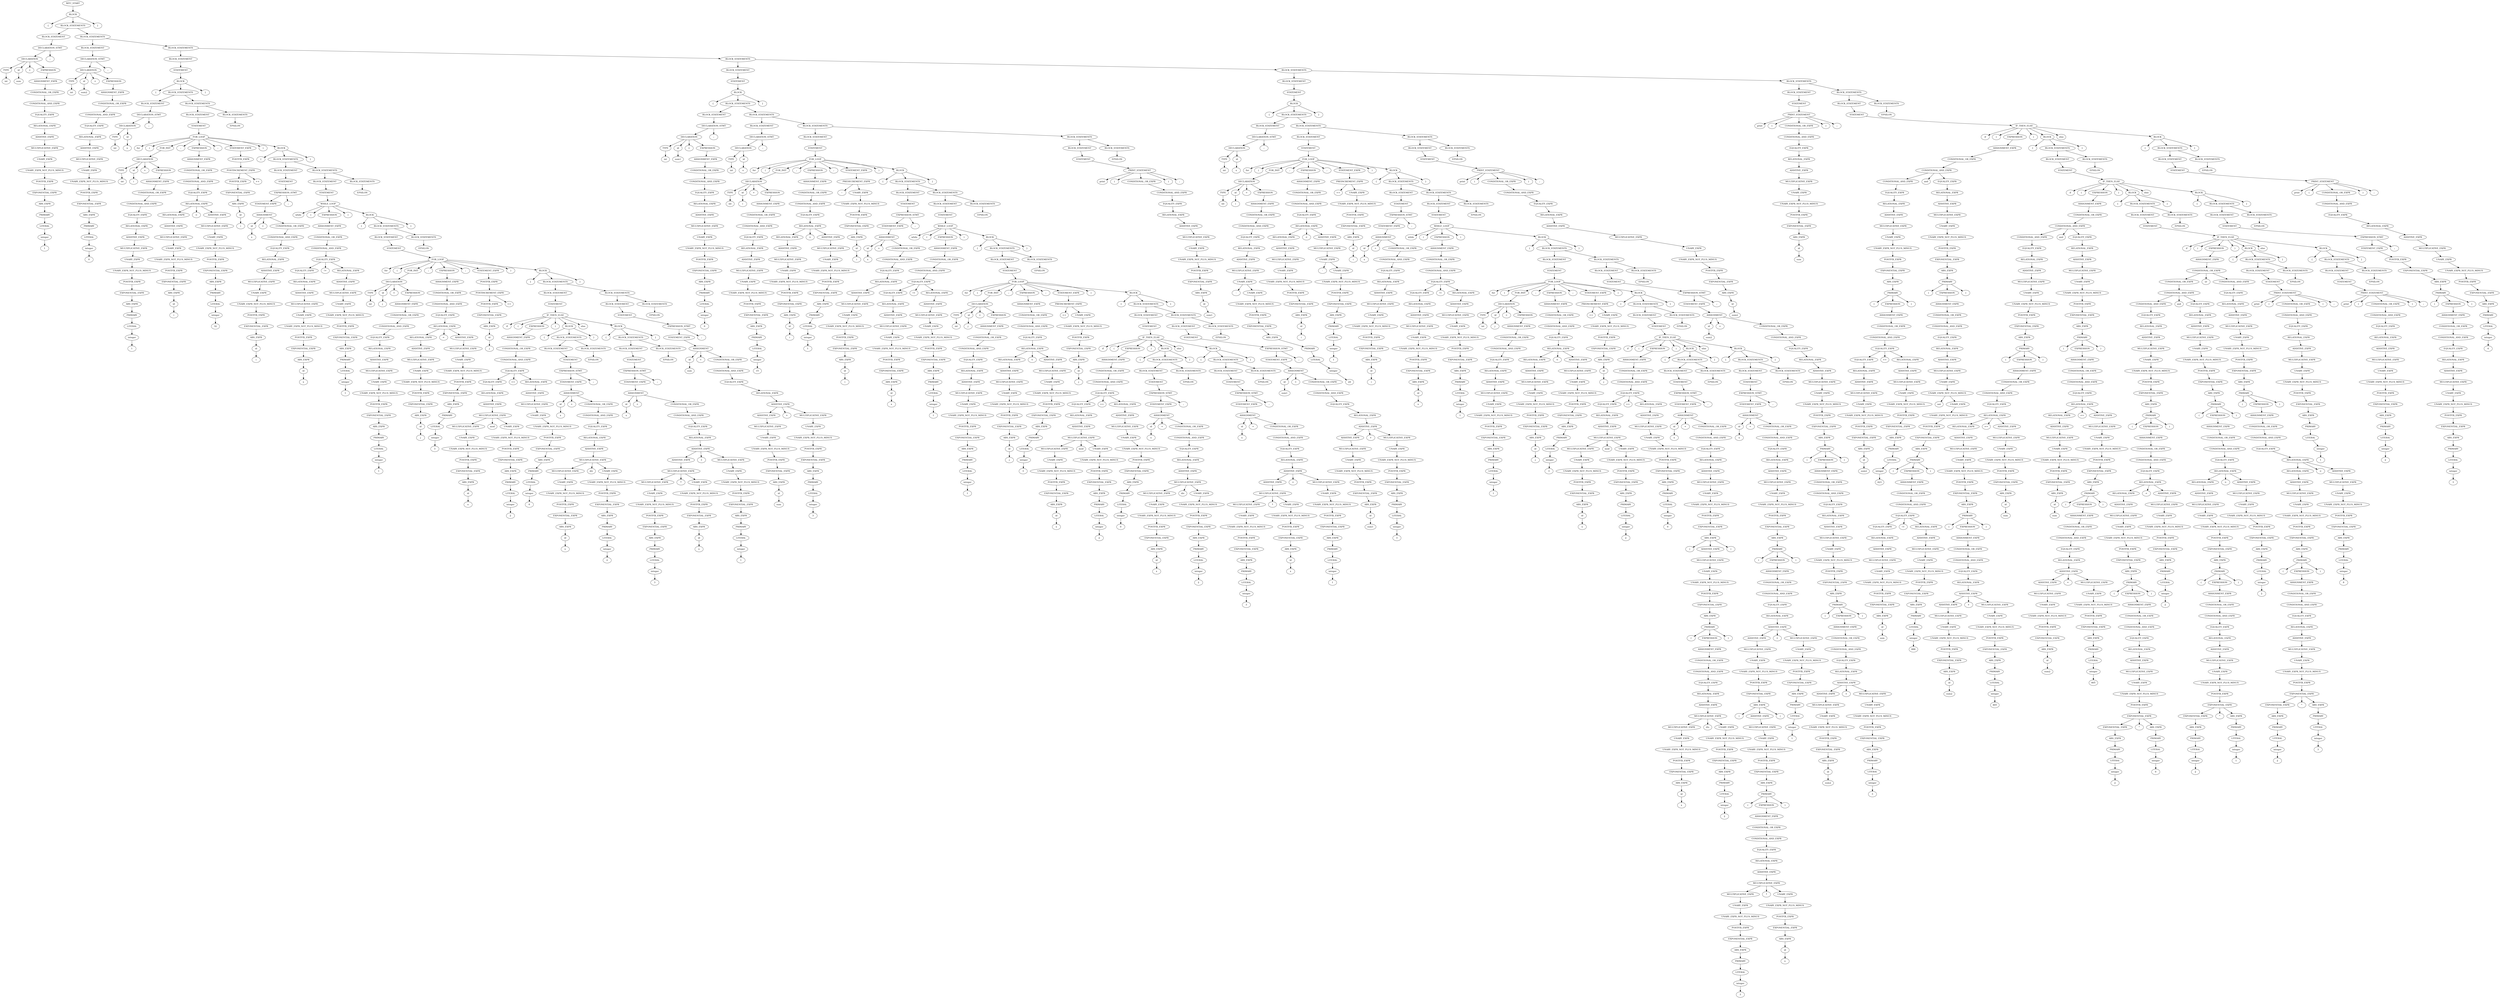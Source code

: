 
digraph "three_x_plus_1"
{
struct1 [label="WFC_START"]
struct2 [label="BLOCK"]
struct3 [label="{"]
struct2->struct3
struct4 [label="BLOCK_STATEMENTS"]
struct5 [label="BLOCK_STATEMENT"]
struct6 [label="DECLARATION_STMT"]
struct7 [label="DECLARATION"]
struct8 [label="TYPE"]
struct9 [label="int"]
struct8->struct9
struct7->struct8
struct10 [label="id"]
struct11 [label="sum"]
struct10->struct11
struct7->struct10
struct12 [label="="]
struct7->struct12
struct13 [label="EXPRESSION"]
struct14 [label="ASSIGNMENT_EXPR"]
struct15 [label="CONDITIONAL_OR_EXPR"]
struct16 [label="CONDITIONAL_AND_EXPR"]
struct17 [label="EQUALITY_EXPR"]
struct18 [label="RELATIONAL_EXPR"]
struct19 [label="ADDITIVE_EXPR"]
struct20 [label="MULTIPLICATIVE_EXPR"]
struct21 [label="UNARY_EXPR"]
struct22 [label="UNARY_EXPR_NOT_PLUS_MINUS"]
struct23 [label="POSTFIX_EXPR"]
struct24 [label="EXPONENTIAL_EXPR"]
struct25 [label="ABS_EXPR"]
struct26 [label="PRIMARY"]
struct27 [label="LITERAL"]
struct28 [label="integer"]
struct29 [label="1"]
struct28->struct29
struct27->struct28
struct26->struct27
struct25->struct26
struct24->struct25
struct23->struct24
struct22->struct23
struct21->struct22
struct20->struct21
struct19->struct20
struct18->struct19
struct17->struct18
struct16->struct17
struct15->struct16
struct14->struct15
struct13->struct14
struct7->struct13
struct6->struct7
struct30 [label=";"]
struct6->struct30
struct5->struct6
struct4->struct5
struct31 [label="BLOCK_STATEMENTS"]
struct32 [label="BLOCK_STATEMENT"]
struct33 [label="DECLARATION_STMT"]
struct34 [label="DECLARATION"]
struct35 [label="TYPE"]
struct36 [label="int"]
struct35->struct36
struct34->struct35
struct37 [label="id"]
struct38 [label="sum2"]
struct37->struct38
struct34->struct37
struct39 [label="="]
struct34->struct39
struct40 [label="EXPRESSION"]
struct41 [label="ASSIGNMENT_EXPR"]
struct42 [label="CONDITIONAL_OR_EXPR"]
struct43 [label="CONDITIONAL_AND_EXPR"]
struct44 [label="EQUALITY_EXPR"]
struct45 [label="RELATIONAL_EXPR"]
struct46 [label="ADDITIVE_EXPR"]
struct47 [label="MULTIPLICATIVE_EXPR"]
struct48 [label="UNARY_EXPR"]
struct49 [label="UNARY_EXPR_NOT_PLUS_MINUS"]
struct50 [label="POSTFIX_EXPR"]
struct51 [label="EXPONENTIAL_EXPR"]
struct52 [label="ABS_EXPR"]
struct53 [label="PRIMARY"]
struct54 [label="LITERAL"]
struct55 [label="integer"]
struct56 [label="0"]
struct55->struct56
struct54->struct55
struct53->struct54
struct52->struct53
struct51->struct52
struct50->struct51
struct49->struct50
struct48->struct49
struct47->struct48
struct46->struct47
struct45->struct46
struct44->struct45
struct43->struct44
struct42->struct43
struct41->struct42
struct40->struct41
struct34->struct40
struct33->struct34
struct57 [label=";"]
struct33->struct57
struct32->struct33
struct31->struct32
struct58 [label="BLOCK_STATEMENTS"]
struct59 [label="BLOCK_STATEMENT"]
struct60 [label="STATEMENT"]
struct61 [label="BLOCK"]
struct62 [label="{"]
struct61->struct62
struct63 [label="BLOCK_STATEMENTS"]
struct64 [label="BLOCK_STATEMENT"]
struct65 [label="DECLARATION_STMT"]
struct66 [label="DECLARATION"]
struct67 [label="TYPE"]
struct68 [label="int"]
struct67->struct68
struct66->struct67
struct69 [label="id"]
struct70 [label="x"]
struct69->struct70
struct66->struct69
struct65->struct66
struct71 [label=";"]
struct65->struct71
struct64->struct65
struct63->struct64
struct72 [label="BLOCK_STATEMENTS"]
struct73 [label="BLOCK_STATEMENT"]
struct74 [label="STATEMENT"]
struct75 [label="FOR_LOOP"]
struct76 [label="for"]
struct75->struct76
struct77 [label="("]
struct75->struct77
struct78 [label="FOR_INIT"]
struct79 [label="DECLARATION"]
struct80 [label="TYPE"]
struct81 [label="int"]
struct80->struct81
struct79->struct80
struct82 [label="id"]
struct83 [label="i"]
struct82->struct83
struct79->struct82
struct84 [label="="]
struct79->struct84
struct85 [label="EXPRESSION"]
struct86 [label="ASSIGNMENT_EXPR"]
struct87 [label="CONDITIONAL_OR_EXPR"]
struct88 [label="CONDITIONAL_AND_EXPR"]
struct89 [label="EQUALITY_EXPR"]
struct90 [label="RELATIONAL_EXPR"]
struct91 [label="ADDITIVE_EXPR"]
struct92 [label="MULTIPLICATIVE_EXPR"]
struct93 [label="UNARY_EXPR"]
struct94 [label="UNARY_EXPR_NOT_PLUS_MINUS"]
struct95 [label="POSTFIX_EXPR"]
struct96 [label="EXPONENTIAL_EXPR"]
struct97 [label="ABS_EXPR"]
struct98 [label="PRIMARY"]
struct99 [label="LITERAL"]
struct100 [label="integer"]
struct101 [label="1"]
struct100->struct101
struct99->struct100
struct98->struct99
struct97->struct98
struct96->struct97
struct95->struct96
struct94->struct95
struct93->struct94
struct92->struct93
struct91->struct92
struct90->struct91
struct89->struct90
struct88->struct89
struct87->struct88
struct86->struct87
struct85->struct86
struct79->struct85
struct78->struct79
struct75->struct78
struct102 [label=";"]
struct75->struct102
struct103 [label="EXPRESSION"]
struct104 [label="ASSIGNMENT_EXPR"]
struct105 [label="CONDITIONAL_OR_EXPR"]
struct106 [label="CONDITIONAL_AND_EXPR"]
struct107 [label="EQUALITY_EXPR"]
struct108 [label="RELATIONAL_EXPR"]
struct109 [label="RELATIONAL_EXPR"]
struct110 [label="ADDITIVE_EXPR"]
struct111 [label="MULTIPLICATIVE_EXPR"]
struct112 [label="UNARY_EXPR"]
struct113 [label="UNARY_EXPR_NOT_PLUS_MINUS"]
struct114 [label="POSTFIX_EXPR"]
struct115 [label="EXPONENTIAL_EXPR"]
struct116 [label="ABS_EXPR"]
struct117 [label="id"]
struct118 [label="i"]
struct117->struct118
struct116->struct117
struct115->struct116
struct114->struct115
struct113->struct114
struct112->struct113
struct111->struct112
struct110->struct111
struct109->struct110
struct108->struct109
struct119 [label="<"]
struct108->struct119
struct120 [label="ADDITIVE_EXPR"]
struct121 [label="MULTIPLICATIVE_EXPR"]
struct122 [label="UNARY_EXPR"]
struct123 [label="UNARY_EXPR_NOT_PLUS_MINUS"]
struct124 [label="POSTFIX_EXPR"]
struct125 [label="EXPONENTIAL_EXPR"]
struct126 [label="ABS_EXPR"]
struct127 [label="PRIMARY"]
struct128 [label="LITERAL"]
struct129 [label="integer"]
struct130 [label="32"]
struct129->struct130
struct128->struct129
struct127->struct128
struct126->struct127
struct125->struct126
struct124->struct125
struct123->struct124
struct122->struct123
struct121->struct122
struct120->struct121
struct108->struct120
struct107->struct108
struct106->struct107
struct105->struct106
struct104->struct105
struct103->struct104
struct75->struct103
struct131 [label=";"]
struct75->struct131
struct132 [label="STATEMENT_EXPR"]
struct133 [label="POSTFIX_EXPR"]
struct134 [label="POSTINCREMENT_EXPR"]
struct135 [label="POSTFIX_EXPR"]
struct136 [label="EXPONENTIAL_EXPR"]
struct137 [label="ABS_EXPR"]
struct138 [label="id"]
struct139 [label="i"]
struct138->struct139
struct137->struct138
struct136->struct137
struct135->struct136
struct134->struct135
struct140 [label="++"]
struct134->struct140
struct133->struct134
struct132->struct133
struct75->struct132
struct141 [label=")"]
struct75->struct141
struct142 [label="BLOCK"]
struct143 [label="{"]
struct142->struct143
struct144 [label="BLOCK_STATEMENTS"]
struct145 [label="BLOCK_STATEMENT"]
struct146 [label="STATEMENT"]
struct147 [label="EXPRESSION_STMT"]
struct148 [label="STATEMENT_EXPR"]
struct149 [label="ASSIGNMENT"]
struct150 [label="id"]
struct151 [label="x"]
struct150->struct151
struct149->struct150
struct152 [label="="]
struct149->struct152
struct153 [label="CONDITIONAL_OR_EXPR"]
struct154 [label="CONDITIONAL_AND_EXPR"]
struct155 [label="EQUALITY_EXPR"]
struct156 [label="RELATIONAL_EXPR"]
struct157 [label="ADDITIVE_EXPR"]
struct158 [label="MULTIPLICATIVE_EXPR"]
struct159 [label="UNARY_EXPR"]
struct160 [label="UNARY_EXPR_NOT_PLUS_MINUS"]
struct161 [label="POSTFIX_EXPR"]
struct162 [label="EXPONENTIAL_EXPR"]
struct163 [label="ABS_EXPR"]
struct164 [label="id"]
struct165 [label="i"]
struct164->struct165
struct163->struct164
struct162->struct163
struct161->struct162
struct160->struct161
struct159->struct160
struct158->struct159
struct157->struct158
struct156->struct157
struct155->struct156
struct154->struct155
struct153->struct154
struct149->struct153
struct148->struct149
struct147->struct148
struct166 [label=";"]
struct147->struct166
struct146->struct147
struct145->struct146
struct144->struct145
struct167 [label="BLOCK_STATEMENTS"]
struct168 [label="BLOCK_STATEMENT"]
struct169 [label="STATEMENT"]
struct170 [label="WHILE_LOOP"]
struct171 [label="while"]
struct170->struct171
struct172 [label="("]
struct170->struct172
struct173 [label="EXPRESSION"]
struct174 [label="ASSIGNMENT_EXPR"]
struct175 [label="CONDITIONAL_OR_EXPR"]
struct176 [label="CONDITIONAL_AND_EXPR"]
struct177 [label="EQUALITY_EXPR"]
struct178 [label="EQUALITY_EXPR"]
struct179 [label="RELATIONAL_EXPR"]
struct180 [label="ADDITIVE_EXPR"]
struct181 [label="MULTIPLICATIVE_EXPR"]
struct182 [label="UNARY_EXPR"]
struct183 [label="UNARY_EXPR_NOT_PLUS_MINUS"]
struct184 [label="POSTFIX_EXPR"]
struct185 [label="EXPONENTIAL_EXPR"]
struct186 [label="ABS_EXPR"]
struct187 [label="id"]
struct188 [label="x"]
struct187->struct188
struct186->struct187
struct185->struct186
struct184->struct185
struct183->struct184
struct182->struct183
struct181->struct182
struct180->struct181
struct179->struct180
struct178->struct179
struct177->struct178
struct189 [label="!="]
struct177->struct189
struct190 [label="RELATIONAL_EXPR"]
struct191 [label="ADDITIVE_EXPR"]
struct192 [label="MULTIPLICATIVE_EXPR"]
struct193 [label="UNARY_EXPR"]
struct194 [label="UNARY_EXPR_NOT_PLUS_MINUS"]
struct195 [label="POSTFIX_EXPR"]
struct196 [label="EXPONENTIAL_EXPR"]
struct197 [label="ABS_EXPR"]
struct198 [label="PRIMARY"]
struct199 [label="LITERAL"]
struct200 [label="integer"]
struct201 [label="1"]
struct200->struct201
struct199->struct200
struct198->struct199
struct197->struct198
struct196->struct197
struct195->struct196
struct194->struct195
struct193->struct194
struct192->struct193
struct191->struct192
struct190->struct191
struct177->struct190
struct176->struct177
struct175->struct176
struct174->struct175
struct173->struct174
struct170->struct173
struct202 [label=")"]
struct170->struct202
struct203 [label="BLOCK"]
struct204 [label="{"]
struct203->struct204
struct205 [label="BLOCK_STATEMENTS"]
struct206 [label="BLOCK_STATEMENT"]
struct207 [label="STATEMENT"]
struct208 [label="FOR_LOOP"]
struct209 [label="for"]
struct208->struct209
struct210 [label="("]
struct208->struct210
struct211 [label="FOR_INIT"]
struct212 [label="DECLARATION"]
struct213 [label="TYPE"]
struct214 [label="int"]
struct213->struct214
struct212->struct213
struct215 [label="id"]
struct216 [label="j"]
struct215->struct216
struct212->struct215
struct217 [label="="]
struct212->struct217
struct218 [label="EXPRESSION"]
struct219 [label="ASSIGNMENT_EXPR"]
struct220 [label="CONDITIONAL_OR_EXPR"]
struct221 [label="CONDITIONAL_AND_EXPR"]
struct222 [label="EQUALITY_EXPR"]
struct223 [label="RELATIONAL_EXPR"]
struct224 [label="ADDITIVE_EXPR"]
struct225 [label="MULTIPLICATIVE_EXPR"]
struct226 [label="UNARY_EXPR"]
struct227 [label="UNARY_EXPR_NOT_PLUS_MINUS"]
struct228 [label="POSTFIX_EXPR"]
struct229 [label="EXPONENTIAL_EXPR"]
struct230 [label="ABS_EXPR"]
struct231 [label="PRIMARY"]
struct232 [label="LITERAL"]
struct233 [label="integer"]
struct234 [label="1"]
struct233->struct234
struct232->struct233
struct231->struct232
struct230->struct231
struct229->struct230
struct228->struct229
struct227->struct228
struct226->struct227
struct225->struct226
struct224->struct225
struct223->struct224
struct222->struct223
struct221->struct222
struct220->struct221
struct219->struct220
struct218->struct219
struct212->struct218
struct211->struct212
struct208->struct211
struct235 [label=";"]
struct208->struct235
struct236 [label="EXPRESSION"]
struct237 [label="ASSIGNMENT_EXPR"]
struct238 [label="CONDITIONAL_OR_EXPR"]
struct239 [label="CONDITIONAL_AND_EXPR"]
struct240 [label="EQUALITY_EXPR"]
struct241 [label="RELATIONAL_EXPR"]
struct242 [label="RELATIONAL_EXPR"]
struct243 [label="ADDITIVE_EXPR"]
struct244 [label="MULTIPLICATIVE_EXPR"]
struct245 [label="UNARY_EXPR"]
struct246 [label="UNARY_EXPR_NOT_PLUS_MINUS"]
struct247 [label="POSTFIX_EXPR"]
struct248 [label="EXPONENTIAL_EXPR"]
struct249 [label="ABS_EXPR"]
struct250 [label="id"]
struct251 [label="j"]
struct250->struct251
struct249->struct250
struct248->struct249
struct247->struct248
struct246->struct247
struct245->struct246
struct244->struct245
struct243->struct244
struct242->struct243
struct241->struct242
struct252 [label="<"]
struct241->struct252
struct253 [label="ADDITIVE_EXPR"]
struct254 [label="MULTIPLICATIVE_EXPR"]
struct255 [label="UNARY_EXPR"]
struct256 [label="UNARY_EXPR_NOT_PLUS_MINUS"]
struct257 [label="POSTFIX_EXPR"]
struct258 [label="EXPONENTIAL_EXPR"]
struct259 [label="ABS_EXPR"]
struct260 [label="PRIMARY"]
struct261 [label="LITERAL"]
struct262 [label="integer"]
struct263 [label="3"]
struct262->struct263
struct261->struct262
struct260->struct261
struct259->struct260
struct258->struct259
struct257->struct258
struct256->struct257
struct255->struct256
struct254->struct255
struct253->struct254
struct241->struct253
struct240->struct241
struct239->struct240
struct238->struct239
struct237->struct238
struct236->struct237
struct208->struct236
struct264 [label=";"]
struct208->struct264
struct265 [label="STATEMENT_EXPR"]
struct266 [label="POSTFIX_EXPR"]
struct267 [label="POSTINCREMENT_EXPR"]
struct268 [label="POSTFIX_EXPR"]
struct269 [label="EXPONENTIAL_EXPR"]
struct270 [label="ABS_EXPR"]
struct271 [label="id"]
struct272 [label="j"]
struct271->struct272
struct270->struct271
struct269->struct270
struct268->struct269
struct267->struct268
struct273 [label="++"]
struct267->struct273
struct266->struct267
struct265->struct266
struct208->struct265
struct274 [label=")"]
struct208->struct274
struct275 [label="BLOCK"]
struct276 [label="{"]
struct275->struct276
struct277 [label="BLOCK_STATEMENTS"]
struct278 [label="BLOCK_STATEMENT"]
struct279 [label="STATEMENT"]
struct280 [label="IF_THEN_ELSE"]
struct281 [label="if"]
struct280->struct281
struct282 [label="("]
struct280->struct282
struct283 [label="EXPRESSION"]
struct284 [label="ASSIGNMENT_EXPR"]
struct285 [label="CONDITIONAL_OR_EXPR"]
struct286 [label="CONDITIONAL_AND_EXPR"]
struct287 [label="EQUALITY_EXPR"]
struct288 [label="EQUALITY_EXPR"]
struct289 [label="RELATIONAL_EXPR"]
struct290 [label="ADDITIVE_EXPR"]
struct291 [label="MULTIPLICATIVE_EXPR"]
struct292 [label="MULTIPLICATIVE_EXPR"]
struct293 [label="UNARY_EXPR"]
struct294 [label="UNARY_EXPR_NOT_PLUS_MINUS"]
struct295 [label="POSTFIX_EXPR"]
struct296 [label="EXPONENTIAL_EXPR"]
struct297 [label="ABS_EXPR"]
struct298 [label="id"]
struct299 [label="x"]
struct298->struct299
struct297->struct298
struct296->struct297
struct295->struct296
struct294->struct295
struct293->struct294
struct292->struct293
struct291->struct292
struct300 [label="mod"]
struct291->struct300
struct301 [label="UNARY_EXPR"]
struct302 [label="UNARY_EXPR_NOT_PLUS_MINUS"]
struct303 [label="POSTFIX_EXPR"]
struct304 [label="EXPONENTIAL_EXPR"]
struct305 [label="ABS_EXPR"]
struct306 [label="PRIMARY"]
struct307 [label="LITERAL"]
struct308 [label="integer"]
struct309 [label="2"]
struct308->struct309
struct307->struct308
struct306->struct307
struct305->struct306
struct304->struct305
struct303->struct304
struct302->struct303
struct301->struct302
struct291->struct301
struct290->struct291
struct289->struct290
struct288->struct289
struct287->struct288
struct310 [label="=="]
struct287->struct310
struct311 [label="RELATIONAL_EXPR"]
struct312 [label="ADDITIVE_EXPR"]
struct313 [label="MULTIPLICATIVE_EXPR"]
struct314 [label="UNARY_EXPR"]
struct315 [label="UNARY_EXPR_NOT_PLUS_MINUS"]
struct316 [label="POSTFIX_EXPR"]
struct317 [label="EXPONENTIAL_EXPR"]
struct318 [label="ABS_EXPR"]
struct319 [label="PRIMARY"]
struct320 [label="LITERAL"]
struct321 [label="integer"]
struct322 [label="0"]
struct321->struct322
struct320->struct321
struct319->struct320
struct318->struct319
struct317->struct318
struct316->struct317
struct315->struct316
struct314->struct315
struct313->struct314
struct312->struct313
struct311->struct312
struct287->struct311
struct286->struct287
struct285->struct286
struct284->struct285
struct283->struct284
struct280->struct283
struct323 [label=")"]
struct280->struct323
struct324 [label="BLOCK"]
struct325 [label="{"]
struct324->struct325
struct326 [label="BLOCK_STATEMENTS"]
struct327 [label="BLOCK_STATEMENT"]
struct328 [label="STATEMENT"]
struct329 [label="EXPRESSION_STMT"]
struct330 [label="STATEMENT_EXPR"]
struct331 [label="ASSIGNMENT"]
struct332 [label="id"]
struct333 [label="x"]
struct332->struct333
struct331->struct332
struct334 [label="="]
struct331->struct334
struct335 [label="CONDITIONAL_OR_EXPR"]
struct336 [label="CONDITIONAL_AND_EXPR"]
struct337 [label="EQUALITY_EXPR"]
struct338 [label="RELATIONAL_EXPR"]
struct339 [label="ADDITIVE_EXPR"]
struct340 [label="MULTIPLICATIVE_EXPR"]
struct341 [label="MULTIPLICATIVE_EXPR"]
struct342 [label="UNARY_EXPR"]
struct343 [label="UNARY_EXPR_NOT_PLUS_MINUS"]
struct344 [label="POSTFIX_EXPR"]
struct345 [label="EXPONENTIAL_EXPR"]
struct346 [label="ABS_EXPR"]
struct347 [label="id"]
struct348 [label="x"]
struct347->struct348
struct346->struct347
struct345->struct346
struct344->struct345
struct343->struct344
struct342->struct343
struct341->struct342
struct340->struct341
struct349 [label="div"]
struct340->struct349
struct350 [label="UNARY_EXPR"]
struct351 [label="UNARY_EXPR_NOT_PLUS_MINUS"]
struct352 [label="POSTFIX_EXPR"]
struct353 [label="EXPONENTIAL_EXPR"]
struct354 [label="ABS_EXPR"]
struct355 [label="PRIMARY"]
struct356 [label="LITERAL"]
struct357 [label="integer"]
struct358 [label="2"]
struct357->struct358
struct356->struct357
struct355->struct356
struct354->struct355
struct353->struct354
struct352->struct353
struct351->struct352
struct350->struct351
struct340->struct350
struct339->struct340
struct338->struct339
struct337->struct338
struct336->struct337
struct335->struct336
struct331->struct335
struct330->struct331
struct329->struct330
struct359 [label=";"]
struct329->struct359
struct328->struct329
struct327->struct328
struct326->struct327
struct360 [label="BLOCK_STATEMENTS"]
struct361 [label="EPSILON"]
struct360->struct361
struct326->struct360
struct324->struct326
struct362 [label="}"]
struct324->struct362
struct280->struct324
struct363 [label="else"]
struct280->struct363
struct364 [label="BLOCK"]
struct365 [label="{"]
struct364->struct365
struct366 [label="BLOCK_STATEMENTS"]
struct367 [label="BLOCK_STATEMENT"]
struct368 [label="STATEMENT"]
struct369 [label="EXPRESSION_STMT"]
struct370 [label="STATEMENT_EXPR"]
struct371 [label="ASSIGNMENT"]
struct372 [label="id"]
struct373 [label="x"]
struct372->struct373
struct371->struct372
struct374 [label="="]
struct371->struct374
struct375 [label="CONDITIONAL_OR_EXPR"]
struct376 [label="CONDITIONAL_AND_EXPR"]
struct377 [label="EQUALITY_EXPR"]
struct378 [label="RELATIONAL_EXPR"]
struct379 [label="ADDITIVE_EXPR"]
struct380 [label="ADDITIVE_EXPR"]
struct381 [label="MULTIPLICATIVE_EXPR"]
struct382 [label="MULTIPLICATIVE_EXPR"]
struct383 [label="UNARY_EXPR"]
struct384 [label="UNARY_EXPR_NOT_PLUS_MINUS"]
struct385 [label="POSTFIX_EXPR"]
struct386 [label="EXPONENTIAL_EXPR"]
struct387 [label="ABS_EXPR"]
struct388 [label="PRIMARY"]
struct389 [label="LITERAL"]
struct390 [label="integer"]
struct391 [label="3"]
struct390->struct391
struct389->struct390
struct388->struct389
struct387->struct388
struct386->struct387
struct385->struct386
struct384->struct385
struct383->struct384
struct382->struct383
struct381->struct382
struct392 [label="*"]
struct381->struct392
struct393 [label="UNARY_EXPR"]
struct394 [label="UNARY_EXPR_NOT_PLUS_MINUS"]
struct395 [label="POSTFIX_EXPR"]
struct396 [label="EXPONENTIAL_EXPR"]
struct397 [label="ABS_EXPR"]
struct398 [label="id"]
struct399 [label="x"]
struct398->struct399
struct397->struct398
struct396->struct397
struct395->struct396
struct394->struct395
struct393->struct394
struct381->struct393
struct380->struct381
struct379->struct380
struct400 [label="+"]
struct379->struct400
struct401 [label="MULTIPLICATIVE_EXPR"]
struct402 [label="UNARY_EXPR"]
struct403 [label="UNARY_EXPR_NOT_PLUS_MINUS"]
struct404 [label="POSTFIX_EXPR"]
struct405 [label="EXPONENTIAL_EXPR"]
struct406 [label="ABS_EXPR"]
struct407 [label="PRIMARY"]
struct408 [label="LITERAL"]
struct409 [label="integer"]
struct410 [label="1"]
struct409->struct410
struct408->struct409
struct407->struct408
struct406->struct407
struct405->struct406
struct404->struct405
struct403->struct404
struct402->struct403
struct401->struct402
struct379->struct401
struct378->struct379
struct377->struct378
struct376->struct377
struct375->struct376
struct371->struct375
struct370->struct371
struct369->struct370
struct411 [label=";"]
struct369->struct411
struct368->struct369
struct367->struct368
struct366->struct367
struct412 [label="BLOCK_STATEMENTS"]
struct413 [label="EPSILON"]
struct412->struct413
struct366->struct412
struct364->struct366
struct414 [label="}"]
struct364->struct414
struct280->struct364
struct279->struct280
struct278->struct279
struct277->struct278
struct415 [label="BLOCK_STATEMENTS"]
struct416 [label="BLOCK_STATEMENT"]
struct417 [label="STATEMENT"]
struct418 [label="EXPRESSION_STMT"]
struct419 [label="STATEMENT_EXPR"]
struct420 [label="ASSIGNMENT"]
struct421 [label="id"]
struct422 [label="sum"]
struct421->struct422
struct420->struct421
struct423 [label="="]
struct420->struct423
struct424 [label="CONDITIONAL_OR_EXPR"]
struct425 [label="CONDITIONAL_AND_EXPR"]
struct426 [label="EQUALITY_EXPR"]
struct427 [label="RELATIONAL_EXPR"]
struct428 [label="ADDITIVE_EXPR"]
struct429 [label="ADDITIVE_EXPR"]
struct430 [label="MULTIPLICATIVE_EXPR"]
struct431 [label="UNARY_EXPR"]
struct432 [label="UNARY_EXPR_NOT_PLUS_MINUS"]
struct433 [label="POSTFIX_EXPR"]
struct434 [label="EXPONENTIAL_EXPR"]
struct435 [label="ABS_EXPR"]
struct436 [label="id"]
struct437 [label="sum"]
struct436->struct437
struct435->struct436
struct434->struct435
struct433->struct434
struct432->struct433
struct431->struct432
struct430->struct431
struct429->struct430
struct428->struct429
struct438 [label="+"]
struct428->struct438
struct439 [label="MULTIPLICATIVE_EXPR"]
struct440 [label="UNARY_EXPR"]
struct441 [label="UNARY_EXPR_NOT_PLUS_MINUS"]
struct442 [label="POSTFIX_EXPR"]
struct443 [label="EXPONENTIAL_EXPR"]
struct444 [label="ABS_EXPR"]
struct445 [label="PRIMARY"]
struct446 [label="LITERAL"]
struct447 [label="integer"]
struct448 [label="3"]
struct447->struct448
struct446->struct447
struct445->struct446
struct444->struct445
struct443->struct444
struct442->struct443
struct441->struct442
struct440->struct441
struct439->struct440
struct428->struct439
struct427->struct428
struct426->struct427
struct425->struct426
struct424->struct425
struct420->struct424
struct419->struct420
struct418->struct419
struct449 [label=";"]
struct418->struct449
struct417->struct418
struct416->struct417
struct415->struct416
struct450 [label="BLOCK_STATEMENTS"]
struct451 [label="EPSILON"]
struct450->struct451
struct415->struct450
struct277->struct415
struct275->struct277
struct452 [label="}"]
struct275->struct452
struct208->struct275
struct207->struct208
struct206->struct207
struct205->struct206
struct453 [label="BLOCK_STATEMENTS"]
struct454 [label="EPSILON"]
struct453->struct454
struct205->struct453
struct203->struct205
struct455 [label="}"]
struct203->struct455
struct170->struct203
struct169->struct170
struct168->struct169
struct167->struct168
struct456 [label="BLOCK_STATEMENTS"]
struct457 [label="EPSILON"]
struct456->struct457
struct167->struct456
struct144->struct167
struct142->struct144
struct458 [label="}"]
struct142->struct458
struct75->struct142
struct74->struct75
struct73->struct74
struct72->struct73
struct459 [label="BLOCK_STATEMENTS"]
struct460 [label="EPSILON"]
struct459->struct460
struct72->struct459
struct63->struct72
struct61->struct63
struct461 [label="}"]
struct61->struct461
struct60->struct61
struct59->struct60
struct58->struct59
struct462 [label="BLOCK_STATEMENTS"]
struct463 [label="BLOCK_STATEMENT"]
struct464 [label="STATEMENT"]
struct465 [label="BLOCK"]
struct466 [label="{"]
struct465->struct466
struct467 [label="BLOCK_STATEMENTS"]
struct468 [label="BLOCK_STATEMENT"]
struct469 [label="DECLARATION_STMT"]
struct470 [label="DECLARATION"]
struct471 [label="TYPE"]
struct472 [label="int"]
struct471->struct472
struct470->struct471
struct473 [label="id"]
struct474 [label="sum1"]
struct473->struct474
struct470->struct473
struct475 [label="="]
struct470->struct475
struct476 [label="EXPRESSION"]
struct477 [label="ASSIGNMENT_EXPR"]
struct478 [label="CONDITIONAL_OR_EXPR"]
struct479 [label="CONDITIONAL_AND_EXPR"]
struct480 [label="EQUALITY_EXPR"]
struct481 [label="RELATIONAL_EXPR"]
struct482 [label="ADDITIVE_EXPR"]
struct483 [label="MULTIPLICATIVE_EXPR"]
struct484 [label="UNARY_EXPR"]
struct485 [label="UNARY_EXPR_NOT_PLUS_MINUS"]
struct486 [label="POSTFIX_EXPR"]
struct487 [label="EXPONENTIAL_EXPR"]
struct488 [label="ABS_EXPR"]
struct489 [label="PRIMARY"]
struct490 [label="LITERAL"]
struct491 [label="integer"]
struct492 [label="0"]
struct491->struct492
struct490->struct491
struct489->struct490
struct488->struct489
struct487->struct488
struct486->struct487
struct485->struct486
struct484->struct485
struct483->struct484
struct482->struct483
struct481->struct482
struct480->struct481
struct479->struct480
struct478->struct479
struct477->struct478
struct476->struct477
struct470->struct476
struct469->struct470
struct493 [label=";"]
struct469->struct493
struct468->struct469
struct467->struct468
struct494 [label="BLOCK_STATEMENTS"]
struct495 [label="BLOCK_STATEMENT"]
struct496 [label="DECLARATION_STMT"]
struct497 [label="DECLARATION"]
struct498 [label="TYPE"]
struct499 [label="int"]
struct498->struct499
struct497->struct498
struct500 [label="id"]
struct501 [label="x"]
struct500->struct501
struct497->struct500
struct496->struct497
struct502 [label=";"]
struct496->struct502
struct495->struct496
struct494->struct495
struct503 [label="BLOCK_STATEMENTS"]
struct504 [label="BLOCK_STATEMENT"]
struct505 [label="STATEMENT"]
struct506 [label="FOR_LOOP"]
struct507 [label="for"]
struct506->struct507
struct508 [label="("]
struct506->struct508
struct509 [label="FOR_INIT"]
struct510 [label="DECLARATION"]
struct511 [label="TYPE"]
struct512 [label="int"]
struct511->struct512
struct510->struct511
struct513 [label="id"]
struct514 [label="i"]
struct513->struct514
struct510->struct513
struct515 [label="="]
struct510->struct515
struct516 [label="EXPRESSION"]
struct517 [label="ASSIGNMENT_EXPR"]
struct518 [label="CONDITIONAL_OR_EXPR"]
struct519 [label="CONDITIONAL_AND_EXPR"]
struct520 [label="EQUALITY_EXPR"]
struct521 [label="RELATIONAL_EXPR"]
struct522 [label="ADDITIVE_EXPR"]
struct523 [label="MULTIPLICATIVE_EXPR"]
struct524 [label="UNARY_EXPR"]
struct525 [label="UNARY_EXPR_NOT_PLUS_MINUS"]
struct526 [label="POSTFIX_EXPR"]
struct527 [label="EXPONENTIAL_EXPR"]
struct528 [label="ABS_EXPR"]
struct529 [label="PRIMARY"]
struct530 [label="LITERAL"]
struct531 [label="integer"]
struct532 [label="15"]
struct531->struct532
struct530->struct531
struct529->struct530
struct528->struct529
struct527->struct528
struct526->struct527
struct525->struct526
struct524->struct525
struct523->struct524
struct522->struct523
struct521->struct522
struct520->struct521
struct519->struct520
struct518->struct519
struct517->struct518
struct516->struct517
struct510->struct516
struct509->struct510
struct506->struct509
struct533 [label=";"]
struct506->struct533
struct534 [label="EXPRESSION"]
struct535 [label="ASSIGNMENT_EXPR"]
struct536 [label="CONDITIONAL_OR_EXPR"]
struct537 [label="CONDITIONAL_AND_EXPR"]
struct538 [label="EQUALITY_EXPR"]
struct539 [label="RELATIONAL_EXPR"]
struct540 [label="RELATIONAL_EXPR"]
struct541 [label="ADDITIVE_EXPR"]
struct542 [label="MULTIPLICATIVE_EXPR"]
struct543 [label="UNARY_EXPR"]
struct544 [label="UNARY_EXPR_NOT_PLUS_MINUS"]
struct545 [label="POSTFIX_EXPR"]
struct546 [label="EXPONENTIAL_EXPR"]
struct547 [label="ABS_EXPR"]
struct548 [label="id"]
struct549 [label="i"]
struct548->struct549
struct547->struct548
struct546->struct547
struct545->struct546
struct544->struct545
struct543->struct544
struct542->struct543
struct541->struct542
struct540->struct541
struct539->struct540
struct550 [label=">"]
struct539->struct550
struct551 [label="ADDITIVE_EXPR"]
struct552 [label="MULTIPLICATIVE_EXPR"]
struct553 [label="UNARY_EXPR"]
struct554 [label="UNARY_EXPR_NOT_PLUS_MINUS"]
struct555 [label="POSTFIX_EXPR"]
struct556 [label="EXPONENTIAL_EXPR"]
struct557 [label="ABS_EXPR"]
struct558 [label="PRIMARY"]
struct559 [label="LITERAL"]
struct560 [label="integer"]
struct561 [label="1"]
struct560->struct561
struct559->struct560
struct558->struct559
struct557->struct558
struct556->struct557
struct555->struct556
struct554->struct555
struct553->struct554
struct552->struct553
struct551->struct552
struct539->struct551
struct538->struct539
struct537->struct538
struct536->struct537
struct535->struct536
struct534->struct535
struct506->struct534
struct562 [label=";"]
struct506->struct562
struct563 [label="STATEMENT_EXPR"]
struct564 [label="PREDECREMENT_EXPR"]
struct565 [label="--"]
struct564->struct565
struct566 [label="UNARY_EXPR"]
struct567 [label="UNARY_EXPR_NOT_PLUS_MINUS"]
struct568 [label="POSTFIX_EXPR"]
struct569 [label="EXPONENTIAL_EXPR"]
struct570 [label="ABS_EXPR"]
struct571 [label="id"]
struct572 [label="i"]
struct571->struct572
struct570->struct571
struct569->struct570
struct568->struct569
struct567->struct568
struct566->struct567
struct564->struct566
struct563->struct564
struct506->struct563
struct573 [label=")"]
struct506->struct573
struct574 [label="BLOCK"]
struct575 [label="{"]
struct574->struct575
struct576 [label="BLOCK_STATEMENTS"]
struct577 [label="BLOCK_STATEMENT"]
struct578 [label="STATEMENT"]
struct579 [label="EXPRESSION_STMT"]
struct580 [label="STATEMENT_EXPR"]
struct581 [label="ASSIGNMENT"]
struct582 [label="id"]
struct583 [label="x"]
struct582->struct583
struct581->struct582
struct584 [label="="]
struct581->struct584
struct585 [label="CONDITIONAL_OR_EXPR"]
struct586 [label="CONDITIONAL_AND_EXPR"]
struct587 [label="EQUALITY_EXPR"]
struct588 [label="RELATIONAL_EXPR"]
struct589 [label="ADDITIVE_EXPR"]
struct590 [label="MULTIPLICATIVE_EXPR"]
struct591 [label="UNARY_EXPR"]
struct592 [label="UNARY_EXPR_NOT_PLUS_MINUS"]
struct593 [label="POSTFIX_EXPR"]
struct594 [label="EXPONENTIAL_EXPR"]
struct595 [label="ABS_EXPR"]
struct596 [label="id"]
struct597 [label="i"]
struct596->struct597
struct595->struct596
struct594->struct595
struct593->struct594
struct592->struct593
struct591->struct592
struct590->struct591
struct589->struct590
struct588->struct589
struct587->struct588
struct586->struct587
struct585->struct586
struct581->struct585
struct580->struct581
struct579->struct580
struct598 [label=";"]
struct579->struct598
struct578->struct579
struct577->struct578
struct576->struct577
struct599 [label="BLOCK_STATEMENTS"]
struct600 [label="BLOCK_STATEMENT"]
struct601 [label="STATEMENT"]
struct602 [label="WHILE_LOOP"]
struct603 [label="while"]
struct602->struct603
struct604 [label="("]
struct602->struct604
struct605 [label="EXPRESSION"]
struct606 [label="ASSIGNMENT_EXPR"]
struct607 [label="CONDITIONAL_OR_EXPR"]
struct608 [label="CONDITIONAL_AND_EXPR"]
struct609 [label="EQUALITY_EXPR"]
struct610 [label="EQUALITY_EXPR"]
struct611 [label="RELATIONAL_EXPR"]
struct612 [label="ADDITIVE_EXPR"]
struct613 [label="MULTIPLICATIVE_EXPR"]
struct614 [label="UNARY_EXPR"]
struct615 [label="UNARY_EXPR_NOT_PLUS_MINUS"]
struct616 [label="POSTFIX_EXPR"]
struct617 [label="EXPONENTIAL_EXPR"]
struct618 [label="ABS_EXPR"]
struct619 [label="id"]
struct620 [label="x"]
struct619->struct620
struct618->struct619
struct617->struct618
struct616->struct617
struct615->struct616
struct614->struct615
struct613->struct614
struct612->struct613
struct611->struct612
struct610->struct611
struct609->struct610
struct621 [label="!="]
struct609->struct621
struct622 [label="RELATIONAL_EXPR"]
struct623 [label="ADDITIVE_EXPR"]
struct624 [label="MULTIPLICATIVE_EXPR"]
struct625 [label="UNARY_EXPR"]
struct626 [label="UNARY_EXPR_NOT_PLUS_MINUS"]
struct627 [label="POSTFIX_EXPR"]
struct628 [label="EXPONENTIAL_EXPR"]
struct629 [label="ABS_EXPR"]
struct630 [label="PRIMARY"]
struct631 [label="LITERAL"]
struct632 [label="integer"]
struct633 [label="1"]
struct632->struct633
struct631->struct632
struct630->struct631
struct629->struct630
struct628->struct629
struct627->struct628
struct626->struct627
struct625->struct626
struct624->struct625
struct623->struct624
struct622->struct623
struct609->struct622
struct608->struct609
struct607->struct608
struct606->struct607
struct605->struct606
struct602->struct605
struct634 [label=")"]
struct602->struct634
struct635 [label="BLOCK"]
struct636 [label="{"]
struct635->struct636
struct637 [label="BLOCK_STATEMENTS"]
struct638 [label="BLOCK_STATEMENT"]
struct639 [label="STATEMENT"]
struct640 [label="FOR_LOOP"]
struct641 [label="for"]
struct640->struct641
struct642 [label="("]
struct640->struct642
struct643 [label="FOR_INIT"]
struct644 [label="DECLARATION"]
struct645 [label="TYPE"]
struct646 [label="int"]
struct645->struct646
struct644->struct645
struct647 [label="id"]
struct648 [label="j"]
struct647->struct648
struct644->struct647
struct649 [label="="]
struct644->struct649
struct650 [label="EXPRESSION"]
struct651 [label="ASSIGNMENT_EXPR"]
struct652 [label="CONDITIONAL_OR_EXPR"]
struct653 [label="CONDITIONAL_AND_EXPR"]
struct654 [label="EQUALITY_EXPR"]
struct655 [label="RELATIONAL_EXPR"]
struct656 [label="ADDITIVE_EXPR"]
struct657 [label="MULTIPLICATIVE_EXPR"]
struct658 [label="UNARY_EXPR"]
struct659 [label="UNARY_EXPR_NOT_PLUS_MINUS"]
struct660 [label="POSTFIX_EXPR"]
struct661 [label="EXPONENTIAL_EXPR"]
struct662 [label="ABS_EXPR"]
struct663 [label="PRIMARY"]
struct664 [label="LITERAL"]
struct665 [label="integer"]
struct666 [label="1"]
struct665->struct666
struct664->struct665
struct663->struct664
struct662->struct663
struct661->struct662
struct660->struct661
struct659->struct660
struct658->struct659
struct657->struct658
struct656->struct657
struct655->struct656
struct654->struct655
struct653->struct654
struct652->struct653
struct651->struct652
struct650->struct651
struct644->struct650
struct643->struct644
struct640->struct643
struct667 [label=";"]
struct640->struct667
struct668 [label="EXPRESSION"]
struct669 [label="ASSIGNMENT_EXPR"]
struct670 [label="CONDITIONAL_OR_EXPR"]
struct671 [label="CONDITIONAL_AND_EXPR"]
struct672 [label="EQUALITY_EXPR"]
struct673 [label="RELATIONAL_EXPR"]
struct674 [label="RELATIONAL_EXPR"]
struct675 [label="ADDITIVE_EXPR"]
struct676 [label="MULTIPLICATIVE_EXPR"]
struct677 [label="UNARY_EXPR"]
struct678 [label="UNARY_EXPR_NOT_PLUS_MINUS"]
struct679 [label="POSTFIX_EXPR"]
struct680 [label="EXPONENTIAL_EXPR"]
struct681 [label="ABS_EXPR"]
struct682 [label="id"]
struct683 [label="j"]
struct682->struct683
struct681->struct682
struct680->struct681
struct679->struct680
struct678->struct679
struct677->struct678
struct676->struct677
struct675->struct676
struct674->struct675
struct673->struct674
struct684 [label="<"]
struct673->struct684
struct685 [label="ADDITIVE_EXPR"]
struct686 [label="MULTIPLICATIVE_EXPR"]
struct687 [label="UNARY_EXPR"]
struct688 [label="UNARY_EXPR_NOT_PLUS_MINUS"]
struct689 [label="POSTFIX_EXPR"]
struct690 [label="EXPONENTIAL_EXPR"]
struct691 [label="ABS_EXPR"]
struct692 [label="PRIMARY"]
struct693 [label="LITERAL"]
struct694 [label="integer"]
struct695 [label="3"]
struct694->struct695
struct693->struct694
struct692->struct693
struct691->struct692
struct690->struct691
struct689->struct690
struct688->struct689
struct687->struct688
struct686->struct687
struct685->struct686
struct673->struct685
struct672->struct673
struct671->struct672
struct670->struct671
struct669->struct670
struct668->struct669
struct640->struct668
struct696 [label=";"]
struct640->struct696
struct697 [label="STATEMENT_EXPR"]
struct698 [label="PREINCREMENT_EXPR"]
struct699 [label="++"]
struct698->struct699
struct700 [label="UNARY_EXPR"]
struct701 [label="UNARY_EXPR_NOT_PLUS_MINUS"]
struct702 [label="POSTFIX_EXPR"]
struct703 [label="EXPONENTIAL_EXPR"]
struct704 [label="ABS_EXPR"]
struct705 [label="id"]
struct706 [label="j"]
struct705->struct706
struct704->struct705
struct703->struct704
struct702->struct703
struct701->struct702
struct700->struct701
struct698->struct700
struct697->struct698
struct640->struct697
struct707 [label=")"]
struct640->struct707
struct708 [label="BLOCK"]
struct709 [label="{"]
struct708->struct709
struct710 [label="BLOCK_STATEMENTS"]
struct711 [label="BLOCK_STATEMENT"]
struct712 [label="STATEMENT"]
struct713 [label="IF_THEN_ELSE"]
struct714 [label="if"]
struct713->struct714
struct715 [label="("]
struct713->struct715
struct716 [label="EXPRESSION"]
struct717 [label="ASSIGNMENT_EXPR"]
struct718 [label="CONDITIONAL_OR_EXPR"]
struct719 [label="CONDITIONAL_AND_EXPR"]
struct720 [label="EQUALITY_EXPR"]
struct721 [label="EQUALITY_EXPR"]
struct722 [label="RELATIONAL_EXPR"]
struct723 [label="ADDITIVE_EXPR"]
struct724 [label="MULTIPLICATIVE_EXPR"]
struct725 [label="MULTIPLICATIVE_EXPR"]
struct726 [label="UNARY_EXPR"]
struct727 [label="UNARY_EXPR_NOT_PLUS_MINUS"]
struct728 [label="POSTFIX_EXPR"]
struct729 [label="EXPONENTIAL_EXPR"]
struct730 [label="ABS_EXPR"]
struct731 [label="id"]
struct732 [label="x"]
struct731->struct732
struct730->struct731
struct729->struct730
struct728->struct729
struct727->struct728
struct726->struct727
struct725->struct726
struct724->struct725
struct733 [label="mod"]
struct724->struct733
struct734 [label="UNARY_EXPR"]
struct735 [label="UNARY_EXPR_NOT_PLUS_MINUS"]
struct736 [label="POSTFIX_EXPR"]
struct737 [label="EXPONENTIAL_EXPR"]
struct738 [label="ABS_EXPR"]
struct739 [label="PRIMARY"]
struct740 [label="LITERAL"]
struct741 [label="integer"]
struct742 [label="2"]
struct741->struct742
struct740->struct741
struct739->struct740
struct738->struct739
struct737->struct738
struct736->struct737
struct735->struct736
struct734->struct735
struct724->struct734
struct723->struct724
struct722->struct723
struct721->struct722
struct720->struct721
struct743 [label="=="]
struct720->struct743
struct744 [label="RELATIONAL_EXPR"]
struct745 [label="ADDITIVE_EXPR"]
struct746 [label="MULTIPLICATIVE_EXPR"]
struct747 [label="UNARY_EXPR"]
struct748 [label="UNARY_EXPR_NOT_PLUS_MINUS"]
struct749 [label="POSTFIX_EXPR"]
struct750 [label="EXPONENTIAL_EXPR"]
struct751 [label="ABS_EXPR"]
struct752 [label="PRIMARY"]
struct753 [label="LITERAL"]
struct754 [label="integer"]
struct755 [label="0"]
struct754->struct755
struct753->struct754
struct752->struct753
struct751->struct752
struct750->struct751
struct749->struct750
struct748->struct749
struct747->struct748
struct746->struct747
struct745->struct746
struct744->struct745
struct720->struct744
struct719->struct720
struct718->struct719
struct717->struct718
struct716->struct717
struct713->struct716
struct756 [label=")"]
struct713->struct756
struct757 [label="BLOCK"]
struct758 [label="{"]
struct757->struct758
struct759 [label="BLOCK_STATEMENTS"]
struct760 [label="BLOCK_STATEMENT"]
struct761 [label="STATEMENT"]
struct762 [label="EXPRESSION_STMT"]
struct763 [label="STATEMENT_EXPR"]
struct764 [label="ASSIGNMENT"]
struct765 [label="id"]
struct766 [label="x"]
struct765->struct766
struct764->struct765
struct767 [label="="]
struct764->struct767
struct768 [label="CONDITIONAL_OR_EXPR"]
struct769 [label="CONDITIONAL_AND_EXPR"]
struct770 [label="EQUALITY_EXPR"]
struct771 [label="RELATIONAL_EXPR"]
struct772 [label="ADDITIVE_EXPR"]
struct773 [label="MULTIPLICATIVE_EXPR"]
struct774 [label="MULTIPLICATIVE_EXPR"]
struct775 [label="UNARY_EXPR"]
struct776 [label="UNARY_EXPR_NOT_PLUS_MINUS"]
struct777 [label="POSTFIX_EXPR"]
struct778 [label="EXPONENTIAL_EXPR"]
struct779 [label="ABS_EXPR"]
struct780 [label="id"]
struct781 [label="x"]
struct780->struct781
struct779->struct780
struct778->struct779
struct777->struct778
struct776->struct777
struct775->struct776
struct774->struct775
struct773->struct774
struct782 [label="div"]
struct773->struct782
struct783 [label="UNARY_EXPR"]
struct784 [label="UNARY_EXPR_NOT_PLUS_MINUS"]
struct785 [label="POSTFIX_EXPR"]
struct786 [label="EXPONENTIAL_EXPR"]
struct787 [label="ABS_EXPR"]
struct788 [label="PRIMARY"]
struct789 [label="LITERAL"]
struct790 [label="integer"]
struct791 [label="2"]
struct790->struct791
struct789->struct790
struct788->struct789
struct787->struct788
struct786->struct787
struct785->struct786
struct784->struct785
struct783->struct784
struct773->struct783
struct772->struct773
struct771->struct772
struct770->struct771
struct769->struct770
struct768->struct769
struct764->struct768
struct763->struct764
struct762->struct763
struct792 [label=";"]
struct762->struct792
struct761->struct762
struct760->struct761
struct759->struct760
struct793 [label="BLOCK_STATEMENTS"]
struct794 [label="EPSILON"]
struct793->struct794
struct759->struct793
struct757->struct759
struct795 [label="}"]
struct757->struct795
struct713->struct757
struct796 [label="else"]
struct713->struct796
struct797 [label="BLOCK"]
struct798 [label="{"]
struct797->struct798
struct799 [label="BLOCK_STATEMENTS"]
struct800 [label="BLOCK_STATEMENT"]
struct801 [label="STATEMENT"]
struct802 [label="EXPRESSION_STMT"]
struct803 [label="STATEMENT_EXPR"]
struct804 [label="ASSIGNMENT"]
struct805 [label="id"]
struct806 [label="x"]
struct805->struct806
struct804->struct805
struct807 [label="="]
struct804->struct807
struct808 [label="CONDITIONAL_OR_EXPR"]
struct809 [label="CONDITIONAL_AND_EXPR"]
struct810 [label="EQUALITY_EXPR"]
struct811 [label="RELATIONAL_EXPR"]
struct812 [label="ADDITIVE_EXPR"]
struct813 [label="ADDITIVE_EXPR"]
struct814 [label="MULTIPLICATIVE_EXPR"]
struct815 [label="MULTIPLICATIVE_EXPR"]
struct816 [label="UNARY_EXPR"]
struct817 [label="UNARY_EXPR_NOT_PLUS_MINUS"]
struct818 [label="POSTFIX_EXPR"]
struct819 [label="EXPONENTIAL_EXPR"]
struct820 [label="ABS_EXPR"]
struct821 [label="PRIMARY"]
struct822 [label="LITERAL"]
struct823 [label="integer"]
struct824 [label="3"]
struct823->struct824
struct822->struct823
struct821->struct822
struct820->struct821
struct819->struct820
struct818->struct819
struct817->struct818
struct816->struct817
struct815->struct816
struct814->struct815
struct825 [label="*"]
struct814->struct825
struct826 [label="UNARY_EXPR"]
struct827 [label="UNARY_EXPR_NOT_PLUS_MINUS"]
struct828 [label="POSTFIX_EXPR"]
struct829 [label="EXPONENTIAL_EXPR"]
struct830 [label="ABS_EXPR"]
struct831 [label="id"]
struct832 [label="x"]
struct831->struct832
struct830->struct831
struct829->struct830
struct828->struct829
struct827->struct828
struct826->struct827
struct814->struct826
struct813->struct814
struct812->struct813
struct833 [label="+"]
struct812->struct833
struct834 [label="MULTIPLICATIVE_EXPR"]
struct835 [label="UNARY_EXPR"]
struct836 [label="UNARY_EXPR_NOT_PLUS_MINUS"]
struct837 [label="POSTFIX_EXPR"]
struct838 [label="EXPONENTIAL_EXPR"]
struct839 [label="ABS_EXPR"]
struct840 [label="PRIMARY"]
struct841 [label="LITERAL"]
struct842 [label="integer"]
struct843 [label="1"]
struct842->struct843
struct841->struct842
struct840->struct841
struct839->struct840
struct838->struct839
struct837->struct838
struct836->struct837
struct835->struct836
struct834->struct835
struct812->struct834
struct811->struct812
struct810->struct811
struct809->struct810
struct808->struct809
struct804->struct808
struct803->struct804
struct802->struct803
struct844 [label=";"]
struct802->struct844
struct801->struct802
struct800->struct801
struct799->struct800
struct845 [label="BLOCK_STATEMENTS"]
struct846 [label="EPSILON"]
struct845->struct846
struct799->struct845
struct797->struct799
struct847 [label="}"]
struct797->struct847
struct713->struct797
struct712->struct713
struct711->struct712
struct710->struct711
struct848 [label="BLOCK_STATEMENTS"]
struct849 [label="BLOCK_STATEMENT"]
struct850 [label="STATEMENT"]
struct851 [label="EXPRESSION_STMT"]
struct852 [label="STATEMENT_EXPR"]
struct853 [label="ASSIGNMENT"]
struct854 [label="id"]
struct855 [label="sum1"]
struct854->struct855
struct853->struct854
struct856 [label="="]
struct853->struct856
struct857 [label="CONDITIONAL_OR_EXPR"]
struct858 [label="CONDITIONAL_AND_EXPR"]
struct859 [label="EQUALITY_EXPR"]
struct860 [label="RELATIONAL_EXPR"]
struct861 [label="ADDITIVE_EXPR"]
struct862 [label="ADDITIVE_EXPR"]
struct863 [label="MULTIPLICATIVE_EXPR"]
struct864 [label="UNARY_EXPR"]
struct865 [label="UNARY_EXPR_NOT_PLUS_MINUS"]
struct866 [label="POSTFIX_EXPR"]
struct867 [label="EXPONENTIAL_EXPR"]
struct868 [label="ABS_EXPR"]
struct869 [label="id"]
struct870 [label="sum1"]
struct869->struct870
struct868->struct869
struct867->struct868
struct866->struct867
struct865->struct866
struct864->struct865
struct863->struct864
struct862->struct863
struct861->struct862
struct871 [label="+"]
struct861->struct871
struct872 [label="MULTIPLICATIVE_EXPR"]
struct873 [label="UNARY_EXPR"]
struct874 [label="UNARY_EXPR_NOT_PLUS_MINUS"]
struct875 [label="POSTFIX_EXPR"]
struct876 [label="EXPONENTIAL_EXPR"]
struct877 [label="ABS_EXPR"]
struct878 [label="PRIMARY"]
struct879 [label="LITERAL"]
struct880 [label="integer"]
struct881 [label="3"]
struct880->struct881
struct879->struct880
struct878->struct879
struct877->struct878
struct876->struct877
struct875->struct876
struct874->struct875
struct873->struct874
struct872->struct873
struct861->struct872
struct860->struct861
struct859->struct860
struct858->struct859
struct857->struct858
struct853->struct857
struct852->struct853
struct851->struct852
struct882 [label=";"]
struct851->struct882
struct850->struct851
struct849->struct850
struct848->struct849
struct883 [label="BLOCK_STATEMENTS"]
struct884 [label="EPSILON"]
struct883->struct884
struct848->struct883
struct710->struct848
struct708->struct710
struct885 [label="}"]
struct708->struct885
struct640->struct708
struct639->struct640
struct638->struct639
struct637->struct638
struct886 [label="BLOCK_STATEMENTS"]
struct887 [label="EPSILON"]
struct886->struct887
struct637->struct886
struct635->struct637
struct888 [label="}"]
struct635->struct888
struct602->struct635
struct601->struct602
struct600->struct601
struct599->struct600
struct889 [label="BLOCK_STATEMENTS"]
struct890 [label="EPSILON"]
struct889->struct890
struct599->struct889
struct576->struct599
struct574->struct576
struct891 [label="}"]
struct574->struct891
struct506->struct574
struct505->struct506
struct504->struct505
struct503->struct504
struct892 [label="BLOCK_STATEMENTS"]
struct893 [label="BLOCK_STATEMENT"]
struct894 [label="STATEMENT"]
struct895 [label="PRINT_STATEMENT"]
struct896 [label="print"]
struct895->struct896
struct897 [label="("]
struct895->struct897
struct898 [label="CONDITIONAL_OR_EXPR"]
struct899 [label="CONDITIONAL_AND_EXPR"]
struct900 [label="EQUALITY_EXPR"]
struct901 [label="RELATIONAL_EXPR"]
struct902 [label="ADDITIVE_EXPR"]
struct903 [label="MULTIPLICATIVE_EXPR"]
struct904 [label="UNARY_EXPR"]
struct905 [label="UNARY_EXPR_NOT_PLUS_MINUS"]
struct906 [label="POSTFIX_EXPR"]
struct907 [label="EXPONENTIAL_EXPR"]
struct908 [label="ABS_EXPR"]
struct909 [label="id"]
struct910 [label="sum1"]
struct909->struct910
struct908->struct909
struct907->struct908
struct906->struct907
struct905->struct906
struct904->struct905
struct903->struct904
struct902->struct903
struct901->struct902
struct900->struct901
struct899->struct900
struct898->struct899
struct895->struct898
struct911 [label=")"]
struct895->struct911
struct912 [label=";"]
struct895->struct912
struct894->struct895
struct893->struct894
struct892->struct893
struct913 [label="BLOCK_STATEMENTS"]
struct914 [label="EPSILON"]
struct913->struct914
struct892->struct913
struct503->struct892
struct494->struct503
struct467->struct494
struct465->struct467
struct915 [label="}"]
struct465->struct915
struct464->struct465
struct463->struct464
struct462->struct463
struct916 [label="BLOCK_STATEMENTS"]
struct917 [label="BLOCK_STATEMENT"]
struct918 [label="STATEMENT"]
struct919 [label="BLOCK"]
struct920 [label="{"]
struct919->struct920
struct921 [label="BLOCK_STATEMENTS"]
struct922 [label="BLOCK_STATEMENT"]
struct923 [label="DECLARATION_STMT"]
struct924 [label="DECLARATION"]
struct925 [label="TYPE"]
struct926 [label="int"]
struct925->struct926
struct924->struct925
struct927 [label="id"]
struct928 [label="x"]
struct927->struct928
struct924->struct927
struct923->struct924
struct929 [label=";"]
struct923->struct929
struct922->struct923
struct921->struct922
struct930 [label="BLOCK_STATEMENTS"]
struct931 [label="BLOCK_STATEMENT"]
struct932 [label="STATEMENT"]
struct933 [label="FOR_LOOP"]
struct934 [label="for"]
struct933->struct934
struct935 [label="("]
struct933->struct935
struct936 [label="FOR_INIT"]
struct937 [label="DECLARATION"]
struct938 [label="TYPE"]
struct939 [label="int"]
struct938->struct939
struct937->struct938
struct940 [label="id"]
struct941 [label="i"]
struct940->struct941
struct937->struct940
struct942 [label="="]
struct937->struct942
struct943 [label="EXPRESSION"]
struct944 [label="ASSIGNMENT_EXPR"]
struct945 [label="CONDITIONAL_OR_EXPR"]
struct946 [label="CONDITIONAL_AND_EXPR"]
struct947 [label="EQUALITY_EXPR"]
struct948 [label="RELATIONAL_EXPR"]
struct949 [label="ADDITIVE_EXPR"]
struct950 [label="MULTIPLICATIVE_EXPR"]
struct951 [label="UNARY_EXPR"]
struct952 [label="-"]
struct951->struct952
struct953 [label="UNARY_EXPR"]
struct954 [label="UNARY_EXPR_NOT_PLUS_MINUS"]
struct955 [label="POSTFIX_EXPR"]
struct956 [label="EXPONENTIAL_EXPR"]
struct957 [label="ABS_EXPR"]
struct958 [label="PRIMARY"]
struct959 [label="LITERAL"]
struct960 [label="integer"]
struct961 [label="24"]
struct960->struct961
struct959->struct960
struct958->struct959
struct957->struct958
struct956->struct957
struct955->struct956
struct954->struct955
struct953->struct954
struct951->struct953
struct950->struct951
struct949->struct950
struct948->struct949
struct947->struct948
struct946->struct947
struct945->struct946
struct944->struct945
struct943->struct944
struct937->struct943
struct936->struct937
struct933->struct936
struct962 [label=";"]
struct933->struct962
struct963 [label="EXPRESSION"]
struct964 [label="ASSIGNMENT_EXPR"]
struct965 [label="CONDITIONAL_OR_EXPR"]
struct966 [label="CONDITIONAL_AND_EXPR"]
struct967 [label="EQUALITY_EXPR"]
struct968 [label="RELATIONAL_EXPR"]
struct969 [label="RELATIONAL_EXPR"]
struct970 [label="ADDITIVE_EXPR"]
struct971 [label="MULTIPLICATIVE_EXPR"]
struct972 [label="UNARY_EXPR"]
struct973 [label="UNARY_EXPR_NOT_PLUS_MINUS"]
struct974 [label="POSTFIX_EXPR"]
struct975 [label="EXPONENTIAL_EXPR"]
struct976 [label="ABS_EXPR"]
struct977 [label="id"]
struct978 [label="i"]
struct977->struct978
struct976->struct977
struct975->struct976
struct974->struct975
struct973->struct974
struct972->struct973
struct971->struct972
struct970->struct971
struct969->struct970
struct968->struct969
struct979 [label="<"]
struct968->struct979
struct980 [label="ADDITIVE_EXPR"]
struct981 [label="MULTIPLICATIVE_EXPR"]
struct982 [label="UNARY_EXPR"]
struct983 [label="-"]
struct982->struct983
struct984 [label="UNARY_EXPR"]
struct985 [label="UNARY_EXPR_NOT_PLUS_MINUS"]
struct986 [label="POSTFIX_EXPR"]
struct987 [label="EXPONENTIAL_EXPR"]
struct988 [label="ABS_EXPR"]
struct989 [label="PRIMARY"]
struct990 [label="LITERAL"]
struct991 [label="integer"]
struct992 [label="1"]
struct991->struct992
struct990->struct991
struct989->struct990
struct988->struct989
struct987->struct988
struct986->struct987
struct985->struct986
struct984->struct985
struct982->struct984
struct981->struct982
struct980->struct981
struct968->struct980
struct967->struct968
struct966->struct967
struct965->struct966
struct964->struct965
struct963->struct964
struct933->struct963
struct993 [label=";"]
struct933->struct993
struct994 [label="STATEMENT_EXPR"]
struct995 [label="PREINCREMENT_EXPR"]
struct996 [label="++"]
struct995->struct996
struct997 [label="UNARY_EXPR"]
struct998 [label="UNARY_EXPR_NOT_PLUS_MINUS"]
struct999 [label="POSTFIX_EXPR"]
struct1000 [label="EXPONENTIAL_EXPR"]
struct1001 [label="ABS_EXPR"]
struct1002 [label="id"]
struct1003 [label="i"]
struct1002->struct1003
struct1001->struct1002
struct1000->struct1001
struct999->struct1000
struct998->struct999
struct997->struct998
struct995->struct997
struct994->struct995
struct933->struct994
struct1004 [label=")"]
struct933->struct1004
struct1005 [label="BLOCK"]
struct1006 [label="{"]
struct1005->struct1006
struct1007 [label="BLOCK_STATEMENTS"]
struct1008 [label="BLOCK_STATEMENT"]
struct1009 [label="STATEMENT"]
struct1010 [label="EXPRESSION_STMT"]
struct1011 [label="STATEMENT_EXPR"]
struct1012 [label="ASSIGNMENT"]
struct1013 [label="id"]
struct1014 [label="x"]
struct1013->struct1014
struct1012->struct1013
struct1015 [label="="]
struct1012->struct1015
struct1016 [label="CONDITIONAL_OR_EXPR"]
struct1017 [label="CONDITIONAL_AND_EXPR"]
struct1018 [label="EQUALITY_EXPR"]
struct1019 [label="RELATIONAL_EXPR"]
struct1020 [label="ADDITIVE_EXPR"]
struct1021 [label="MULTIPLICATIVE_EXPR"]
struct1022 [label="UNARY_EXPR"]
struct1023 [label="UNARY_EXPR_NOT_PLUS_MINUS"]
struct1024 [label="POSTFIX_EXPR"]
struct1025 [label="EXPONENTIAL_EXPR"]
struct1026 [label="ABS_EXPR"]
struct1027 [label="id"]
struct1028 [label="i"]
struct1027->struct1028
struct1026->struct1027
struct1025->struct1026
struct1024->struct1025
struct1023->struct1024
struct1022->struct1023
struct1021->struct1022
struct1020->struct1021
struct1019->struct1020
struct1018->struct1019
struct1017->struct1018
struct1016->struct1017
struct1012->struct1016
struct1011->struct1012
struct1010->struct1011
struct1029 [label=";"]
struct1010->struct1029
struct1009->struct1010
struct1008->struct1009
struct1007->struct1008
struct1030 [label="BLOCK_STATEMENTS"]
struct1031 [label="BLOCK_STATEMENT"]
struct1032 [label="STATEMENT"]
struct1033 [label="WHILE_LOOP"]
struct1034 [label="while"]
struct1033->struct1034
struct1035 [label="("]
struct1033->struct1035
struct1036 [label="EXPRESSION"]
struct1037 [label="ASSIGNMENT_EXPR"]
struct1038 [label="CONDITIONAL_OR_EXPR"]
struct1039 [label="CONDITIONAL_AND_EXPR"]
struct1040 [label="EQUALITY_EXPR"]
struct1041 [label="EQUALITY_EXPR"]
struct1042 [label="RELATIONAL_EXPR"]
struct1043 [label="ADDITIVE_EXPR"]
struct1044 [label="MULTIPLICATIVE_EXPR"]
struct1045 [label="UNARY_EXPR"]
struct1046 [label="UNARY_EXPR_NOT_PLUS_MINUS"]
struct1047 [label="POSTFIX_EXPR"]
struct1048 [label="EXPONENTIAL_EXPR"]
struct1049 [label="ABS_EXPR"]
struct1050 [label="id"]
struct1051 [label="x"]
struct1050->struct1051
struct1049->struct1050
struct1048->struct1049
struct1047->struct1048
struct1046->struct1047
struct1045->struct1046
struct1044->struct1045
struct1043->struct1044
struct1042->struct1043
struct1041->struct1042
struct1040->struct1041
struct1052 [label="!="]
struct1040->struct1052
struct1053 [label="RELATIONAL_EXPR"]
struct1054 [label="ADDITIVE_EXPR"]
struct1055 [label="MULTIPLICATIVE_EXPR"]
struct1056 [label="UNARY_EXPR"]
struct1057 [label="UNARY_EXPR_NOT_PLUS_MINUS"]
struct1058 [label="POSTFIX_EXPR"]
struct1059 [label="EXPONENTIAL_EXPR"]
struct1060 [label="ABS_EXPR"]
struct1061 [label="PRIMARY"]
struct1062 [label="LITERAL"]
struct1063 [label="integer"]
struct1064 [label="1"]
struct1063->struct1064
struct1062->struct1063
struct1061->struct1062
struct1060->struct1061
struct1059->struct1060
struct1058->struct1059
struct1057->struct1058
struct1056->struct1057
struct1055->struct1056
struct1054->struct1055
struct1053->struct1054
struct1040->struct1053
struct1039->struct1040
struct1038->struct1039
struct1037->struct1038
struct1036->struct1037
struct1033->struct1036
struct1065 [label=")"]
struct1033->struct1065
struct1066 [label="BLOCK"]
struct1067 [label="{"]
struct1066->struct1067
struct1068 [label="BLOCK_STATEMENTS"]
struct1069 [label="BLOCK_STATEMENT"]
struct1070 [label="STATEMENT"]
struct1071 [label="FOR_LOOP"]
struct1072 [label="for"]
struct1071->struct1072
struct1073 [label="("]
struct1071->struct1073
struct1074 [label="FOR_INIT"]
struct1075 [label="DECLARATION"]
struct1076 [label="TYPE"]
struct1077 [label="int"]
struct1076->struct1077
struct1075->struct1076
struct1078 [label="id"]
struct1079 [label="j"]
struct1078->struct1079
struct1075->struct1078
struct1080 [label="="]
struct1075->struct1080
struct1081 [label="EXPRESSION"]
struct1082 [label="ASSIGNMENT_EXPR"]
struct1083 [label="CONDITIONAL_OR_EXPR"]
struct1084 [label="CONDITIONAL_AND_EXPR"]
struct1085 [label="EQUALITY_EXPR"]
struct1086 [label="RELATIONAL_EXPR"]
struct1087 [label="ADDITIVE_EXPR"]
struct1088 [label="MULTIPLICATIVE_EXPR"]
struct1089 [label="UNARY_EXPR"]
struct1090 [label="UNARY_EXPR_NOT_PLUS_MINUS"]
struct1091 [label="POSTFIX_EXPR"]
struct1092 [label="EXPONENTIAL_EXPR"]
struct1093 [label="ABS_EXPR"]
struct1094 [label="PRIMARY"]
struct1095 [label="LITERAL"]
struct1096 [label="integer"]
struct1097 [label="1"]
struct1096->struct1097
struct1095->struct1096
struct1094->struct1095
struct1093->struct1094
struct1092->struct1093
struct1091->struct1092
struct1090->struct1091
struct1089->struct1090
struct1088->struct1089
struct1087->struct1088
struct1086->struct1087
struct1085->struct1086
struct1084->struct1085
struct1083->struct1084
struct1082->struct1083
struct1081->struct1082
struct1075->struct1081
struct1074->struct1075
struct1071->struct1074
struct1098 [label=";"]
struct1071->struct1098
struct1099 [label="EXPRESSION"]
struct1100 [label="ASSIGNMENT_EXPR"]
struct1101 [label="CONDITIONAL_OR_EXPR"]
struct1102 [label="CONDITIONAL_AND_EXPR"]
struct1103 [label="EQUALITY_EXPR"]
struct1104 [label="RELATIONAL_EXPR"]
struct1105 [label="RELATIONAL_EXPR"]
struct1106 [label="ADDITIVE_EXPR"]
struct1107 [label="MULTIPLICATIVE_EXPR"]
struct1108 [label="UNARY_EXPR"]
struct1109 [label="UNARY_EXPR_NOT_PLUS_MINUS"]
struct1110 [label="POSTFIX_EXPR"]
struct1111 [label="EXPONENTIAL_EXPR"]
struct1112 [label="ABS_EXPR"]
struct1113 [label="id"]
struct1114 [label="j"]
struct1113->struct1114
struct1112->struct1113
struct1111->struct1112
struct1110->struct1111
struct1109->struct1110
struct1108->struct1109
struct1107->struct1108
struct1106->struct1107
struct1105->struct1106
struct1104->struct1105
struct1115 [label="<"]
struct1104->struct1115
struct1116 [label="ADDITIVE_EXPR"]
struct1117 [label="MULTIPLICATIVE_EXPR"]
struct1118 [label="UNARY_EXPR"]
struct1119 [label="UNARY_EXPR_NOT_PLUS_MINUS"]
struct1120 [label="POSTFIX_EXPR"]
struct1121 [label="EXPONENTIAL_EXPR"]
struct1122 [label="ABS_EXPR"]
struct1123 [label="PRIMARY"]
struct1124 [label="LITERAL"]
struct1125 [label="integer"]
struct1126 [label="3"]
struct1125->struct1126
struct1124->struct1125
struct1123->struct1124
struct1122->struct1123
struct1121->struct1122
struct1120->struct1121
struct1119->struct1120
struct1118->struct1119
struct1117->struct1118
struct1116->struct1117
struct1104->struct1116
struct1103->struct1104
struct1102->struct1103
struct1101->struct1102
struct1100->struct1101
struct1099->struct1100
struct1071->struct1099
struct1127 [label=";"]
struct1071->struct1127
struct1128 [label="STATEMENT_EXPR"]
struct1129 [label="PREINCREMENT_EXPR"]
struct1130 [label="++"]
struct1129->struct1130
struct1131 [label="UNARY_EXPR"]
struct1132 [label="UNARY_EXPR_NOT_PLUS_MINUS"]
struct1133 [label="POSTFIX_EXPR"]
struct1134 [label="EXPONENTIAL_EXPR"]
struct1135 [label="ABS_EXPR"]
struct1136 [label="id"]
struct1137 [label="j"]
struct1136->struct1137
struct1135->struct1136
struct1134->struct1135
struct1133->struct1134
struct1132->struct1133
struct1131->struct1132
struct1129->struct1131
struct1128->struct1129
struct1071->struct1128
struct1138 [label=")"]
struct1071->struct1138
struct1139 [label="BLOCK"]
struct1140 [label="{"]
struct1139->struct1140
struct1141 [label="BLOCK_STATEMENTS"]
struct1142 [label="BLOCK_STATEMENT"]
struct1143 [label="STATEMENT"]
struct1144 [label="IF_THEN_ELSE"]
struct1145 [label="if"]
struct1144->struct1145
struct1146 [label="("]
struct1144->struct1146
struct1147 [label="EXPRESSION"]
struct1148 [label="ASSIGNMENT_EXPR"]
struct1149 [label="CONDITIONAL_OR_EXPR"]
struct1150 [label="CONDITIONAL_AND_EXPR"]
struct1151 [label="EQUALITY_EXPR"]
struct1152 [label="EQUALITY_EXPR"]
struct1153 [label="RELATIONAL_EXPR"]
struct1154 [label="ADDITIVE_EXPR"]
struct1155 [label="MULTIPLICATIVE_EXPR"]
struct1156 [label="MULTIPLICATIVE_EXPR"]
struct1157 [label="UNARY_EXPR"]
struct1158 [label="UNARY_EXPR_NOT_PLUS_MINUS"]
struct1159 [label="POSTFIX_EXPR"]
struct1160 [label="EXPONENTIAL_EXPR"]
struct1161 [label="ABS_EXPR"]
struct1162 [label="id"]
struct1163 [label="x"]
struct1162->struct1163
struct1161->struct1162
struct1160->struct1161
struct1159->struct1160
struct1158->struct1159
struct1157->struct1158
struct1156->struct1157
struct1155->struct1156
struct1164 [label="mod"]
struct1155->struct1164
struct1165 [label="UNARY_EXPR"]
struct1166 [label="UNARY_EXPR_NOT_PLUS_MINUS"]
struct1167 [label="POSTFIX_EXPR"]
struct1168 [label="EXPONENTIAL_EXPR"]
struct1169 [label="ABS_EXPR"]
struct1170 [label="PRIMARY"]
struct1171 [label="LITERAL"]
struct1172 [label="integer"]
struct1173 [label="2"]
struct1172->struct1173
struct1171->struct1172
struct1170->struct1171
struct1169->struct1170
struct1168->struct1169
struct1167->struct1168
struct1166->struct1167
struct1165->struct1166
struct1155->struct1165
struct1154->struct1155
struct1153->struct1154
struct1152->struct1153
struct1151->struct1152
struct1174 [label="=="]
struct1151->struct1174
struct1175 [label="RELATIONAL_EXPR"]
struct1176 [label="ADDITIVE_EXPR"]
struct1177 [label="MULTIPLICATIVE_EXPR"]
struct1178 [label="UNARY_EXPR"]
struct1179 [label="UNARY_EXPR_NOT_PLUS_MINUS"]
struct1180 [label="POSTFIX_EXPR"]
struct1181 [label="EXPONENTIAL_EXPR"]
struct1182 [label="ABS_EXPR"]
struct1183 [label="PRIMARY"]
struct1184 [label="LITERAL"]
struct1185 [label="integer"]
struct1186 [label="0"]
struct1185->struct1186
struct1184->struct1185
struct1183->struct1184
struct1182->struct1183
struct1181->struct1182
struct1180->struct1181
struct1179->struct1180
struct1178->struct1179
struct1177->struct1178
struct1176->struct1177
struct1175->struct1176
struct1151->struct1175
struct1150->struct1151
struct1149->struct1150
struct1148->struct1149
struct1147->struct1148
struct1144->struct1147
struct1187 [label=")"]
struct1144->struct1187
struct1188 [label="BLOCK"]
struct1189 [label="{"]
struct1188->struct1189
struct1190 [label="BLOCK_STATEMENTS"]
struct1191 [label="BLOCK_STATEMENT"]
struct1192 [label="STATEMENT"]
struct1193 [label="EXPRESSION_STMT"]
struct1194 [label="STATEMENT_EXPR"]
struct1195 [label="ASSIGNMENT"]
struct1196 [label="id"]
struct1197 [label="x"]
struct1196->struct1197
struct1195->struct1196
struct1198 [label="="]
struct1195->struct1198
struct1199 [label="CONDITIONAL_OR_EXPR"]
struct1200 [label="CONDITIONAL_AND_EXPR"]
struct1201 [label="EQUALITY_EXPR"]
struct1202 [label="RELATIONAL_EXPR"]
struct1203 [label="ADDITIVE_EXPR"]
struct1204 [label="MULTIPLICATIVE_EXPR"]
struct1205 [label="UNARY_EXPR"]
struct1206 [label="UNARY_EXPR_NOT_PLUS_MINUS"]
struct1207 [label="POSTFIX_EXPR"]
struct1208 [label="EXPONENTIAL_EXPR"]
struct1209 [label="ABS_EXPR"]
struct1210 [label="|"]
struct1209->struct1210
struct1211 [label="ADDITIVE_EXPR"]
struct1212 [label="MULTIPLICATIVE_EXPR"]
struct1213 [label="UNARY_EXPR"]
struct1214 [label="UNARY_EXPR_NOT_PLUS_MINUS"]
struct1215 [label="POSTFIX_EXPR"]
struct1216 [label="EXPONENTIAL_EXPR"]
struct1217 [label="ABS_EXPR"]
struct1218 [label="PRIMARY"]
struct1219 [label="("]
struct1218->struct1219
struct1220 [label="EXPRESSION"]
struct1221 [label="ASSIGNMENT_EXPR"]
struct1222 [label="CONDITIONAL_OR_EXPR"]
struct1223 [label="CONDITIONAL_AND_EXPR"]
struct1224 [label="EQUALITY_EXPR"]
struct1225 [label="RELATIONAL_EXPR"]
struct1226 [label="ADDITIVE_EXPR"]
struct1227 [label="MULTIPLICATIVE_EXPR"]
struct1228 [label="MULTIPLICATIVE_EXPR"]
struct1229 [label="UNARY_EXPR"]
struct1230 [label="UNARY_EXPR_NOT_PLUS_MINUS"]
struct1231 [label="POSTFIX_EXPR"]
struct1232 [label="EXPONENTIAL_EXPR"]
struct1233 [label="ABS_EXPR"]
struct1234 [label="id"]
struct1235 [label="x"]
struct1234->struct1235
struct1233->struct1234
struct1232->struct1233
struct1231->struct1232
struct1230->struct1231
struct1229->struct1230
struct1228->struct1229
struct1227->struct1228
struct1236 [label="div"]
struct1227->struct1236
struct1237 [label="UNARY_EXPR"]
struct1238 [label="UNARY_EXPR_NOT_PLUS_MINUS"]
struct1239 [label="POSTFIX_EXPR"]
struct1240 [label="EXPONENTIAL_EXPR"]
struct1241 [label="ABS_EXPR"]
struct1242 [label="PRIMARY"]
struct1243 [label="LITERAL"]
struct1244 [label="integer"]
struct1245 [label="2"]
struct1244->struct1245
struct1243->struct1244
struct1242->struct1243
struct1241->struct1242
struct1240->struct1241
struct1239->struct1240
struct1238->struct1239
struct1237->struct1238
struct1227->struct1237
struct1226->struct1227
struct1225->struct1226
struct1224->struct1225
struct1223->struct1224
struct1222->struct1223
struct1221->struct1222
struct1220->struct1221
struct1218->struct1220
struct1246 [label=")"]
struct1218->struct1246
struct1217->struct1218
struct1216->struct1217
struct1215->struct1216
struct1214->struct1215
struct1213->struct1214
struct1212->struct1213
struct1211->struct1212
struct1209->struct1211
struct1247 [label="|"]
struct1209->struct1247
struct1208->struct1209
struct1207->struct1208
struct1206->struct1207
struct1205->struct1206
struct1204->struct1205
struct1203->struct1204
struct1202->struct1203
struct1201->struct1202
struct1200->struct1201
struct1199->struct1200
struct1195->struct1199
struct1194->struct1195
struct1193->struct1194
struct1248 [label=";"]
struct1193->struct1248
struct1192->struct1193
struct1191->struct1192
struct1190->struct1191
struct1249 [label="BLOCK_STATEMENTS"]
struct1250 [label="EPSILON"]
struct1249->struct1250
struct1190->struct1249
struct1188->struct1190
struct1251 [label="}"]
struct1188->struct1251
struct1144->struct1188
struct1252 [label="else"]
struct1144->struct1252
struct1253 [label="BLOCK"]
struct1254 [label="{"]
struct1253->struct1254
struct1255 [label="BLOCK_STATEMENTS"]
struct1256 [label="BLOCK_STATEMENT"]
struct1257 [label="STATEMENT"]
struct1258 [label="EXPRESSION_STMT"]
struct1259 [label="STATEMENT_EXPR"]
struct1260 [label="ASSIGNMENT"]
struct1261 [label="id"]
struct1262 [label="x"]
struct1261->struct1262
struct1260->struct1261
struct1263 [label="="]
struct1260->struct1263
struct1264 [label="CONDITIONAL_OR_EXPR"]
struct1265 [label="CONDITIONAL_AND_EXPR"]
struct1266 [label="EQUALITY_EXPR"]
struct1267 [label="RELATIONAL_EXPR"]
struct1268 [label="ADDITIVE_EXPR"]
struct1269 [label="MULTIPLICATIVE_EXPR"]
struct1270 [label="UNARY_EXPR"]
struct1271 [label="UNARY_EXPR_NOT_PLUS_MINUS"]
struct1272 [label="POSTFIX_EXPR"]
struct1273 [label="EXPONENTIAL_EXPR"]
struct1274 [label="ABS_EXPR"]
struct1275 [label="PRIMARY"]
struct1276 [label="("]
struct1275->struct1276
struct1277 [label="EXPRESSION"]
struct1278 [label="ASSIGNMENT_EXPR"]
struct1279 [label="CONDITIONAL_OR_EXPR"]
struct1280 [label="CONDITIONAL_AND_EXPR"]
struct1281 [label="EQUALITY_EXPR"]
struct1282 [label="RELATIONAL_EXPR"]
struct1283 [label="ADDITIVE_EXPR"]
struct1284 [label="ADDITIVE_EXPR"]
struct1285 [label="MULTIPLICATIVE_EXPR"]
struct1286 [label="UNARY_EXPR"]
struct1287 [label="UNARY_EXPR_NOT_PLUS_MINUS"]
struct1288 [label="POSTFIX_EXPR"]
struct1289 [label="EXPONENTIAL_EXPR"]
struct1290 [label="ABS_EXPR"]
struct1291 [label="|"]
struct1290->struct1291
struct1292 [label="ADDITIVE_EXPR"]
struct1293 [label="MULTIPLICATIVE_EXPR"]
struct1294 [label="UNARY_EXPR"]
struct1295 [label="UNARY_EXPR_NOT_PLUS_MINUS"]
struct1296 [label="POSTFIX_EXPR"]
struct1297 [label="EXPONENTIAL_EXPR"]
struct1298 [label="ABS_EXPR"]
struct1299 [label="PRIMARY"]
struct1300 [label="("]
struct1299->struct1300
struct1301 [label="EXPRESSION"]
struct1302 [label="ASSIGNMENT_EXPR"]
struct1303 [label="CONDITIONAL_OR_EXPR"]
struct1304 [label="CONDITIONAL_AND_EXPR"]
struct1305 [label="EQUALITY_EXPR"]
struct1306 [label="RELATIONAL_EXPR"]
struct1307 [label="ADDITIVE_EXPR"]
struct1308 [label="MULTIPLICATIVE_EXPR"]
struct1309 [label="MULTIPLICATIVE_EXPR"]
struct1310 [label="UNARY_EXPR"]
struct1311 [label="UNARY_EXPR_NOT_PLUS_MINUS"]
struct1312 [label="POSTFIX_EXPR"]
struct1313 [label="EXPONENTIAL_EXPR"]
struct1314 [label="ABS_EXPR"]
struct1315 [label="PRIMARY"]
struct1316 [label="LITERAL"]
struct1317 [label="integer"]
struct1318 [label="3"]
struct1317->struct1318
struct1316->struct1317
struct1315->struct1316
struct1314->struct1315
struct1313->struct1314
struct1312->struct1313
struct1311->struct1312
struct1310->struct1311
struct1309->struct1310
struct1308->struct1309
struct1319 [label="*"]
struct1308->struct1319
struct1320 [label="UNARY_EXPR"]
struct1321 [label="UNARY_EXPR_NOT_PLUS_MINUS"]
struct1322 [label="POSTFIX_EXPR"]
struct1323 [label="EXPONENTIAL_EXPR"]
struct1324 [label="ABS_EXPR"]
struct1325 [label="id"]
struct1326 [label="x"]
struct1325->struct1326
struct1324->struct1325
struct1323->struct1324
struct1322->struct1323
struct1321->struct1322
struct1320->struct1321
struct1308->struct1320
struct1307->struct1308
struct1306->struct1307
struct1305->struct1306
struct1304->struct1305
struct1303->struct1304
struct1302->struct1303
struct1301->struct1302
struct1299->struct1301
struct1327 [label=")"]
struct1299->struct1327
struct1298->struct1299
struct1297->struct1298
struct1296->struct1297
struct1295->struct1296
struct1294->struct1295
struct1293->struct1294
struct1292->struct1293
struct1290->struct1292
struct1328 [label="|"]
struct1290->struct1328
struct1289->struct1290
struct1288->struct1289
struct1287->struct1288
struct1286->struct1287
struct1285->struct1286
struct1284->struct1285
struct1283->struct1284
struct1329 [label="+"]
struct1283->struct1329
struct1330 [label="MULTIPLICATIVE_EXPR"]
struct1331 [label="UNARY_EXPR"]
struct1332 [label="UNARY_EXPR_NOT_PLUS_MINUS"]
struct1333 [label="POSTFIX_EXPR"]
struct1334 [label="EXPONENTIAL_EXPR"]
struct1335 [label="ABS_EXPR"]
struct1336 [label="PRIMARY"]
struct1337 [label="LITERAL"]
struct1338 [label="integer"]
struct1339 [label="1"]
struct1338->struct1339
struct1337->struct1338
struct1336->struct1337
struct1335->struct1336
struct1334->struct1335
struct1333->struct1334
struct1332->struct1333
struct1331->struct1332
struct1330->struct1331
struct1283->struct1330
struct1282->struct1283
struct1281->struct1282
struct1280->struct1281
struct1279->struct1280
struct1278->struct1279
struct1277->struct1278
struct1275->struct1277
struct1340 [label=")"]
struct1275->struct1340
struct1274->struct1275
struct1273->struct1274
struct1272->struct1273
struct1271->struct1272
struct1270->struct1271
struct1269->struct1270
struct1268->struct1269
struct1267->struct1268
struct1266->struct1267
struct1265->struct1266
struct1264->struct1265
struct1260->struct1264
struct1259->struct1260
struct1258->struct1259
struct1341 [label=";"]
struct1258->struct1341
struct1257->struct1258
struct1256->struct1257
struct1255->struct1256
struct1342 [label="BLOCK_STATEMENTS"]
struct1343 [label="EPSILON"]
struct1342->struct1343
struct1255->struct1342
struct1253->struct1255
struct1344 [label="}"]
struct1253->struct1344
struct1144->struct1253
struct1143->struct1144
struct1142->struct1143
struct1141->struct1142
struct1345 [label="BLOCK_STATEMENTS"]
struct1346 [label="EPSILON"]
struct1345->struct1346
struct1141->struct1345
struct1139->struct1141
struct1347 [label="}"]
struct1139->struct1347
struct1071->struct1139
struct1070->struct1071
struct1069->struct1070
struct1068->struct1069
struct1348 [label="BLOCK_STATEMENTS"]
struct1349 [label="BLOCK_STATEMENT"]
struct1350 [label="STATEMENT"]
struct1351 [label="EXPRESSION_STMT"]
struct1352 [label="STATEMENT_EXPR"]
struct1353 [label="ASSIGNMENT"]
struct1354 [label="id"]
struct1355 [label="sum2"]
struct1354->struct1355
struct1353->struct1354
struct1356 [label="="]
struct1353->struct1356
struct1357 [label="CONDITIONAL_OR_EXPR"]
struct1358 [label="CONDITIONAL_AND_EXPR"]
struct1359 [label="EQUALITY_EXPR"]
struct1360 [label="RELATIONAL_EXPR"]
struct1361 [label="ADDITIVE_EXPR"]
struct1362 [label="MULTIPLICATIVE_EXPR"]
struct1363 [label="UNARY_EXPR"]
struct1364 [label="UNARY_EXPR_NOT_PLUS_MINUS"]
struct1365 [label="POSTFIX_EXPR"]
struct1366 [label="EXPONENTIAL_EXPR"]
struct1367 [label="ABS_EXPR"]
struct1368 [label="PRIMARY"]
struct1369 [label="("]
struct1368->struct1369
struct1370 [label="EXPRESSION"]
struct1371 [label="ASSIGNMENT_EXPR"]
struct1372 [label="CONDITIONAL_OR_EXPR"]
struct1373 [label="CONDITIONAL_AND_EXPR"]
struct1374 [label="EQUALITY_EXPR"]
struct1375 [label="RELATIONAL_EXPR"]
struct1376 [label="ADDITIVE_EXPR"]
struct1377 [label="MULTIPLICATIVE_EXPR"]
struct1378 [label="UNARY_EXPR"]
struct1379 [label="UNARY_EXPR_NOT_PLUS_MINUS"]
struct1380 [label="POSTFIX_EXPR"]
struct1381 [label="EXPONENTIAL_EXPR"]
struct1382 [label="ABS_EXPR"]
struct1383 [label="PRIMARY"]
struct1384 [label="("]
struct1383->struct1384
struct1385 [label="EXPRESSION"]
struct1386 [label="ASSIGNMENT_EXPR"]
struct1387 [label="CONDITIONAL_OR_EXPR"]
struct1388 [label="CONDITIONAL_AND_EXPR"]
struct1389 [label="EQUALITY_EXPR"]
struct1390 [label="RELATIONAL_EXPR"]
struct1391 [label="ADDITIVE_EXPR"]
struct1392 [label="ADDITIVE_EXPR"]
struct1393 [label="MULTIPLICATIVE_EXPR"]
struct1394 [label="UNARY_EXPR"]
struct1395 [label="UNARY_EXPR_NOT_PLUS_MINUS"]
struct1396 [label="POSTFIX_EXPR"]
struct1397 [label="EXPONENTIAL_EXPR"]
struct1398 [label="ABS_EXPR"]
struct1399 [label="id"]
struct1400 [label="sum2"]
struct1399->struct1400
struct1398->struct1399
struct1397->struct1398
struct1396->struct1397
struct1395->struct1396
struct1394->struct1395
struct1393->struct1394
struct1392->struct1393
struct1391->struct1392
struct1401 [label="+"]
struct1391->struct1401
struct1402 [label="MULTIPLICATIVE_EXPR"]
struct1403 [label="UNARY_EXPR"]
struct1404 [label="UNARY_EXPR_NOT_PLUS_MINUS"]
struct1405 [label="POSTFIX_EXPR"]
struct1406 [label="EXPONENTIAL_EXPR"]
struct1407 [label="ABS_EXPR"]
struct1408 [label="PRIMARY"]
struct1409 [label="LITERAL"]
struct1410 [label="integer"]
struct1411 [label="3"]
struct1410->struct1411
struct1409->struct1410
struct1408->struct1409
struct1407->struct1408
struct1406->struct1407
struct1405->struct1406
struct1404->struct1405
struct1403->struct1404
struct1402->struct1403
struct1391->struct1402
struct1390->struct1391
struct1389->struct1390
struct1388->struct1389
struct1387->struct1388
struct1386->struct1387
struct1385->struct1386
struct1383->struct1385
struct1412 [label=")"]
struct1383->struct1412
struct1382->struct1383
struct1381->struct1382
struct1380->struct1381
struct1379->struct1380
struct1378->struct1379
struct1377->struct1378
struct1376->struct1377
struct1375->struct1376
struct1374->struct1375
struct1373->struct1374
struct1372->struct1373
struct1371->struct1372
struct1370->struct1371
struct1368->struct1370
struct1413 [label=")"]
struct1368->struct1413
struct1367->struct1368
struct1366->struct1367
struct1365->struct1366
struct1364->struct1365
struct1363->struct1364
struct1362->struct1363
struct1361->struct1362
struct1360->struct1361
struct1359->struct1360
struct1358->struct1359
struct1357->struct1358
struct1353->struct1357
struct1352->struct1353
struct1351->struct1352
struct1414 [label=";"]
struct1351->struct1414
struct1350->struct1351
struct1349->struct1350
struct1348->struct1349
struct1415 [label="BLOCK_STATEMENTS"]
struct1416 [label="EPSILON"]
struct1415->struct1416
struct1348->struct1415
struct1068->struct1348
struct1066->struct1068
struct1417 [label="}"]
struct1066->struct1417
struct1033->struct1066
struct1032->struct1033
struct1031->struct1032
struct1030->struct1031
struct1418 [label="BLOCK_STATEMENTS"]
struct1419 [label="EPSILON"]
struct1418->struct1419
struct1030->struct1418
struct1007->struct1030
struct1005->struct1007
struct1420 [label="}"]
struct1005->struct1420
struct933->struct1005
struct932->struct933
struct931->struct932
struct930->struct931
struct1421 [label="BLOCK_STATEMENTS"]
struct1422 [label="BLOCK_STATEMENT"]
struct1423 [label="STATEMENT"]
struct1424 [label="PRINT_STATEMENT"]
struct1425 [label="print"]
struct1424->struct1425
struct1426 [label="("]
struct1424->struct1426
struct1427 [label="CONDITIONAL_OR_EXPR"]
struct1428 [label="CONDITIONAL_AND_EXPR"]
struct1429 [label="EQUALITY_EXPR"]
struct1430 [label="RELATIONAL_EXPR"]
struct1431 [label="ADDITIVE_EXPR"]
struct1432 [label="MULTIPLICATIVE_EXPR"]
struct1433 [label="UNARY_EXPR"]
struct1434 [label="UNARY_EXPR_NOT_PLUS_MINUS"]
struct1435 [label="POSTFIX_EXPR"]
struct1436 [label="EXPONENTIAL_EXPR"]
struct1437 [label="ABS_EXPR"]
struct1438 [label="id"]
struct1439 [label="sum2"]
struct1438->struct1439
struct1437->struct1438
struct1436->struct1437
struct1435->struct1436
struct1434->struct1435
struct1433->struct1434
struct1432->struct1433
struct1431->struct1432
struct1430->struct1431
struct1429->struct1430
struct1428->struct1429
struct1427->struct1428
struct1424->struct1427
struct1440 [label=")"]
struct1424->struct1440
struct1441 [label=";"]
struct1424->struct1441
struct1423->struct1424
struct1422->struct1423
struct1421->struct1422
struct1442 [label="BLOCK_STATEMENTS"]
struct1443 [label="EPSILON"]
struct1442->struct1443
struct1421->struct1442
struct930->struct1421
struct921->struct930
struct919->struct921
struct1444 [label="}"]
struct919->struct1444
struct918->struct919
struct917->struct918
struct916->struct917
struct1445 [label="BLOCK_STATEMENTS"]
struct1446 [label="BLOCK_STATEMENT"]
struct1447 [label="STATEMENT"]
struct1448 [label="PRINT_STATEMENT"]
struct1449 [label="print"]
struct1448->struct1449
struct1450 [label="("]
struct1448->struct1450
struct1451 [label="CONDITIONAL_OR_EXPR"]
struct1452 [label="CONDITIONAL_AND_EXPR"]
struct1453 [label="EQUALITY_EXPR"]
struct1454 [label="RELATIONAL_EXPR"]
struct1455 [label="ADDITIVE_EXPR"]
struct1456 [label="MULTIPLICATIVE_EXPR"]
struct1457 [label="UNARY_EXPR"]
struct1458 [label="UNARY_EXPR_NOT_PLUS_MINUS"]
struct1459 [label="POSTFIX_EXPR"]
struct1460 [label="EXPONENTIAL_EXPR"]
struct1461 [label="ABS_EXPR"]
struct1462 [label="id"]
struct1463 [label="sum"]
struct1462->struct1463
struct1461->struct1462
struct1460->struct1461
struct1459->struct1460
struct1458->struct1459
struct1457->struct1458
struct1456->struct1457
struct1455->struct1456
struct1454->struct1455
struct1453->struct1454
struct1452->struct1453
struct1451->struct1452
struct1448->struct1451
struct1464 [label=")"]
struct1448->struct1464
struct1465 [label=";"]
struct1448->struct1465
struct1447->struct1448
struct1446->struct1447
struct1445->struct1446
struct1466 [label="BLOCK_STATEMENTS"]
struct1467 [label="BLOCK_STATEMENT"]
struct1468 [label="STATEMENT"]
struct1469 [label="IF_THEN_ELSE"]
struct1470 [label="if"]
struct1469->struct1470
struct1471 [label="("]
struct1469->struct1471
struct1472 [label="EXPRESSION"]
struct1473 [label="ASSIGNMENT_EXPR"]
struct1474 [label="CONDITIONAL_OR_EXPR"]
struct1475 [label="CONDITIONAL_AND_EXPR"]
struct1476 [label="CONDITIONAL_AND_EXPR"]
struct1477 [label="EQUALITY_EXPR"]
struct1478 [label="RELATIONAL_EXPR"]
struct1479 [label="ADDITIVE_EXPR"]
struct1480 [label="MULTIPLICATIVE_EXPR"]
struct1481 [label="UNARY_EXPR"]
struct1482 [label="UNARY_EXPR_NOT_PLUS_MINUS"]
struct1483 [label="POSTFIX_EXPR"]
struct1484 [label="EXPONENTIAL_EXPR"]
struct1485 [label="ABS_EXPR"]
struct1486 [label="PRIMARY"]
struct1487 [label="("]
struct1486->struct1487
struct1488 [label="EXPRESSION"]
struct1489 [label="ASSIGNMENT_EXPR"]
struct1490 [label="CONDITIONAL_OR_EXPR"]
struct1491 [label="CONDITIONAL_AND_EXPR"]
struct1492 [label="EQUALITY_EXPR"]
struct1493 [label="EQUALITY_EXPR"]
struct1494 [label="RELATIONAL_EXPR"]
struct1495 [label="ADDITIVE_EXPR"]
struct1496 [label="MULTIPLICATIVE_EXPR"]
struct1497 [label="UNARY_EXPR"]
struct1498 [label="UNARY_EXPR_NOT_PLUS_MINUS"]
struct1499 [label="POSTFIX_EXPR"]
struct1500 [label="EXPONENTIAL_EXPR"]
struct1501 [label="ABS_EXPR"]
struct1502 [label="id"]
struct1503 [label="sum2"]
struct1502->struct1503
struct1501->struct1502
struct1500->struct1501
struct1499->struct1500
struct1498->struct1499
struct1497->struct1498
struct1496->struct1497
struct1495->struct1496
struct1494->struct1495
struct1493->struct1494
struct1492->struct1493
struct1504 [label="=="]
struct1492->struct1504
struct1505 [label="RELATIONAL_EXPR"]
struct1506 [label="ADDITIVE_EXPR"]
struct1507 [label="MULTIPLICATIVE_EXPR"]
struct1508 [label="UNARY_EXPR"]
struct1509 [label="UNARY_EXPR_NOT_PLUS_MINUS"]
struct1510 [label="POSTFIX_EXPR"]
struct1511 [label="EXPONENTIAL_EXPR"]
struct1512 [label="ABS_EXPR"]
struct1513 [label="PRIMARY"]
struct1514 [label="LITERAL"]
struct1515 [label="integer"]
struct1516 [label="423"]
struct1515->struct1516
struct1514->struct1515
struct1513->struct1514
struct1512->struct1513
struct1511->struct1512
struct1510->struct1511
struct1509->struct1510
struct1508->struct1509
struct1507->struct1508
struct1506->struct1507
struct1505->struct1506
struct1492->struct1505
struct1491->struct1492
struct1490->struct1491
struct1489->struct1490
struct1488->struct1489
struct1486->struct1488
struct1517 [label=")"]
struct1486->struct1517
struct1485->struct1486
struct1484->struct1485
struct1483->struct1484
struct1482->struct1483
struct1481->struct1482
struct1480->struct1481
struct1479->struct1480
struct1478->struct1479
struct1477->struct1478
struct1476->struct1477
struct1475->struct1476
struct1518 [label="and"]
struct1475->struct1518
struct1519 [label="EQUALITY_EXPR"]
struct1520 [label="RELATIONAL_EXPR"]
struct1521 [label="ADDITIVE_EXPR"]
struct1522 [label="MULTIPLICATIVE_EXPR"]
struct1523 [label="UNARY_EXPR"]
struct1524 [label="UNARY_EXPR_NOT_PLUS_MINUS"]
struct1525 [label="POSTFIX_EXPR"]
struct1526 [label="EXPONENTIAL_EXPR"]
struct1527 [label="ABS_EXPR"]
struct1528 [label="PRIMARY"]
struct1529 [label="("]
struct1528->struct1529
struct1530 [label="EXPRESSION"]
struct1531 [label="ASSIGNMENT_EXPR"]
struct1532 [label="CONDITIONAL_OR_EXPR"]
struct1533 [label="CONDITIONAL_AND_EXPR"]
struct1534 [label="EQUALITY_EXPR"]
struct1535 [label="RELATIONAL_EXPR"]
struct1536 [label="ADDITIVE_EXPR"]
struct1537 [label="MULTIPLICATIVE_EXPR"]
struct1538 [label="UNARY_EXPR"]
struct1539 [label="UNARY_EXPR_NOT_PLUS_MINUS"]
struct1540 [label="not"]
struct1539->struct1540
struct1541 [label="UNARY_EXPR"]
struct1542 [label="UNARY_EXPR_NOT_PLUS_MINUS"]
struct1543 [label="POSTFIX_EXPR"]
struct1544 [label="EXPONENTIAL_EXPR"]
struct1545 [label="ABS_EXPR"]
struct1546 [label="PRIMARY"]
struct1547 [label="("]
struct1546->struct1547
struct1548 [label="EXPRESSION"]
struct1549 [label="ASSIGNMENT_EXPR"]
struct1550 [label="CONDITIONAL_OR_EXPR"]
struct1551 [label="CONDITIONAL_AND_EXPR"]
struct1552 [label="EQUALITY_EXPR"]
struct1553 [label="EQUALITY_EXPR"]
struct1554 [label="RELATIONAL_EXPR"]
struct1555 [label="ADDITIVE_EXPR"]
struct1556 [label="MULTIPLICATIVE_EXPR"]
struct1557 [label="UNARY_EXPR"]
struct1558 [label="UNARY_EXPR_NOT_PLUS_MINUS"]
struct1559 [label="POSTFIX_EXPR"]
struct1560 [label="EXPONENTIAL_EXPR"]
struct1561 [label="ABS_EXPR"]
struct1562 [label="id"]
struct1563 [label="sum"]
struct1562->struct1563
struct1561->struct1562
struct1560->struct1561
struct1559->struct1560
struct1558->struct1559
struct1557->struct1558
struct1556->struct1557
struct1555->struct1556
struct1554->struct1555
struct1553->struct1554
struct1552->struct1553
struct1564 [label="!="]
struct1552->struct1564
struct1565 [label="RELATIONAL_EXPR"]
struct1566 [label="ADDITIVE_EXPR"]
struct1567 [label="MULTIPLICATIVE_EXPR"]
struct1568 [label="UNARY_EXPR"]
struct1569 [label="UNARY_EXPR_NOT_PLUS_MINUS"]
struct1570 [label="POSTFIX_EXPR"]
struct1571 [label="EXPONENTIAL_EXPR"]
struct1572 [label="ABS_EXPR"]
struct1573 [label="PRIMARY"]
struct1574 [label="LITERAL"]
struct1575 [label="integer"]
struct1576 [label="888"]
struct1575->struct1576
struct1574->struct1575
struct1573->struct1574
struct1572->struct1573
struct1571->struct1572
struct1570->struct1571
struct1569->struct1570
struct1568->struct1569
struct1567->struct1568
struct1566->struct1567
struct1565->struct1566
struct1552->struct1565
struct1551->struct1552
struct1550->struct1551
struct1549->struct1550
struct1548->struct1549
struct1546->struct1548
struct1577 [label=")"]
struct1546->struct1577
struct1545->struct1546
struct1544->struct1545
struct1543->struct1544
struct1542->struct1543
struct1541->struct1542
struct1539->struct1541
struct1538->struct1539
struct1537->struct1538
struct1536->struct1537
struct1535->struct1536
struct1534->struct1535
struct1533->struct1534
struct1532->struct1533
struct1531->struct1532
struct1530->struct1531
struct1528->struct1530
struct1578 [label=")"]
struct1528->struct1578
struct1527->struct1528
struct1526->struct1527
struct1525->struct1526
struct1524->struct1525
struct1523->struct1524
struct1522->struct1523
struct1521->struct1522
struct1520->struct1521
struct1519->struct1520
struct1475->struct1519
struct1474->struct1475
struct1473->struct1474
struct1472->struct1473
struct1469->struct1472
struct1579 [label=")"]
struct1469->struct1579
struct1580 [label="BLOCK"]
struct1581 [label="{"]
struct1580->struct1581
struct1582 [label="BLOCK_STATEMENTS"]
struct1583 [label="BLOCK_STATEMENT"]
struct1584 [label="STATEMENT"]
struct1585 [label="IF_THEN_ELSE"]
struct1586 [label="if"]
struct1585->struct1586
struct1587 [label="("]
struct1585->struct1587
struct1588 [label="EXPRESSION"]
struct1589 [label="ASSIGNMENT_EXPR"]
struct1590 [label="CONDITIONAL_OR_EXPR"]
struct1591 [label="CONDITIONAL_AND_EXPR"]
struct1592 [label="CONDITIONAL_AND_EXPR"]
struct1593 [label="EQUALITY_EXPR"]
struct1594 [label="RELATIONAL_EXPR"]
struct1595 [label="ADDITIVE_EXPR"]
struct1596 [label="MULTIPLICATIVE_EXPR"]
struct1597 [label="UNARY_EXPR"]
struct1598 [label="UNARY_EXPR_NOT_PLUS_MINUS"]
struct1599 [label="POSTFIX_EXPR"]
struct1600 [label="EXPONENTIAL_EXPR"]
struct1601 [label="ABS_EXPR"]
struct1602 [label="PRIMARY"]
struct1603 [label="("]
struct1602->struct1603
struct1604 [label="EXPRESSION"]
struct1605 [label="ASSIGNMENT_EXPR"]
struct1606 [label="CONDITIONAL_OR_EXPR"]
struct1607 [label="CONDITIONAL_AND_EXPR"]
struct1608 [label="EQUALITY_EXPR"]
struct1609 [label="RELATIONAL_EXPR"]
struct1610 [label="RELATIONAL_EXPR"]
struct1611 [label="ADDITIVE_EXPR"]
struct1612 [label="MULTIPLICATIVE_EXPR"]
struct1613 [label="UNARY_EXPR"]
struct1614 [label="UNARY_EXPR_NOT_PLUS_MINUS"]
struct1615 [label="POSTFIX_EXPR"]
struct1616 [label="EXPONENTIAL_EXPR"]
struct1617 [label="ABS_EXPR"]
struct1618 [label="PRIMARY"]
struct1619 [label="("]
struct1618->struct1619
struct1620 [label="EXPRESSION"]
struct1621 [label="ASSIGNMENT_EXPR"]
struct1622 [label="CONDITIONAL_OR_EXPR"]
struct1623 [label="CONDITIONAL_AND_EXPR"]
struct1624 [label="EQUALITY_EXPR"]
struct1625 [label="RELATIONAL_EXPR"]
struct1626 [label="ADDITIVE_EXPR"]
struct1627 [label="ADDITIVE_EXPR"]
struct1628 [label="MULTIPLICATIVE_EXPR"]
struct1629 [label="UNARY_EXPR"]
struct1630 [label="UNARY_EXPR_NOT_PLUS_MINUS"]
struct1631 [label="POSTFIX_EXPR"]
struct1632 [label="EXPONENTIAL_EXPR"]
struct1633 [label="ABS_EXPR"]
struct1634 [label="id"]
struct1635 [label="sum2"]
struct1634->struct1635
struct1633->struct1634
struct1632->struct1633
struct1631->struct1632
struct1630->struct1631
struct1629->struct1630
struct1628->struct1629
struct1627->struct1628
struct1626->struct1627
struct1636 [label="+"]
struct1626->struct1636
struct1637 [label="MULTIPLICATIVE_EXPR"]
struct1638 [label="UNARY_EXPR"]
struct1639 [label="UNARY_EXPR_NOT_PLUS_MINUS"]
struct1640 [label="POSTFIX_EXPR"]
struct1641 [label="EXPONENTIAL_EXPR"]
struct1642 [label="ABS_EXPR"]
struct1643 [label="PRIMARY"]
struct1644 [label="LITERAL"]
struct1645 [label="integer"]
struct1646 [label="465"]
struct1645->struct1646
struct1644->struct1645
struct1643->struct1644
struct1642->struct1643
struct1641->struct1642
struct1640->struct1641
struct1639->struct1640
struct1638->struct1639
struct1637->struct1638
struct1626->struct1637
struct1625->struct1626
struct1624->struct1625
struct1623->struct1624
struct1622->struct1623
struct1621->struct1622
struct1620->struct1621
struct1618->struct1620
struct1647 [label=")"]
struct1618->struct1647
struct1617->struct1618
struct1616->struct1617
struct1615->struct1616
struct1614->struct1615
struct1613->struct1614
struct1612->struct1613
struct1611->struct1612
struct1610->struct1611
struct1609->struct1610
struct1648 [label=">="]
struct1609->struct1648
struct1649 [label="ADDITIVE_EXPR"]
struct1650 [label="MULTIPLICATIVE_EXPR"]
struct1651 [label="UNARY_EXPR"]
struct1652 [label="UNARY_EXPR_NOT_PLUS_MINUS"]
struct1653 [label="POSTFIX_EXPR"]
struct1654 [label="EXPONENTIAL_EXPR"]
struct1655 [label="ABS_EXPR"]
struct1656 [label="id"]
struct1657 [label="sum"]
struct1656->struct1657
struct1655->struct1656
struct1654->struct1655
struct1653->struct1654
struct1652->struct1653
struct1651->struct1652
struct1650->struct1651
struct1649->struct1650
struct1609->struct1649
struct1608->struct1609
struct1607->struct1608
struct1606->struct1607
struct1605->struct1606
struct1604->struct1605
struct1602->struct1604
struct1658 [label=")"]
struct1602->struct1658
struct1601->struct1602
struct1600->struct1601
struct1599->struct1600
struct1598->struct1599
struct1597->struct1598
struct1596->struct1597
struct1595->struct1596
struct1594->struct1595
struct1593->struct1594
struct1592->struct1593
struct1591->struct1592
struct1659 [label="and"]
struct1591->struct1659
struct1660 [label="EQUALITY_EXPR"]
struct1661 [label="RELATIONAL_EXPR"]
struct1662 [label="ADDITIVE_EXPR"]
struct1663 [label="MULTIPLICATIVE_EXPR"]
struct1664 [label="UNARY_EXPR"]
struct1665 [label="UNARY_EXPR_NOT_PLUS_MINUS"]
struct1666 [label="POSTFIX_EXPR"]
struct1667 [label="EXPONENTIAL_EXPR"]
struct1668 [label="ABS_EXPR"]
struct1669 [label="PRIMARY"]
struct1670 [label="("]
struct1669->struct1670
struct1671 [label="EXPRESSION"]
struct1672 [label="ASSIGNMENT_EXPR"]
struct1673 [label="CONDITIONAL_OR_EXPR"]
struct1674 [label="CONDITIONAL_AND_EXPR"]
struct1675 [label="EQUALITY_EXPR"]
struct1676 [label="RELATIONAL_EXPR"]
struct1677 [label="RELATIONAL_EXPR"]
struct1678 [label="ADDITIVE_EXPR"]
struct1679 [label="MULTIPLICATIVE_EXPR"]
struct1680 [label="UNARY_EXPR"]
struct1681 [label="UNARY_EXPR_NOT_PLUS_MINUS"]
struct1682 [label="POSTFIX_EXPR"]
struct1683 [label="EXPONENTIAL_EXPR"]
struct1684 [label="ABS_EXPR"]
struct1685 [label="id"]
struct1686 [label="sum"]
struct1685->struct1686
struct1684->struct1685
struct1683->struct1684
struct1682->struct1683
struct1681->struct1682
struct1680->struct1681
struct1679->struct1680
struct1678->struct1679
struct1677->struct1678
struct1676->struct1677
struct1687 [label="<="]
struct1676->struct1687
struct1688 [label="ADDITIVE_EXPR"]
struct1689 [label="MULTIPLICATIVE_EXPR"]
struct1690 [label="UNARY_EXPR"]
struct1691 [label="UNARY_EXPR_NOT_PLUS_MINUS"]
struct1692 [label="POSTFIX_EXPR"]
struct1693 [label="EXPONENTIAL_EXPR"]
struct1694 [label="ABS_EXPR"]
struct1695 [label="PRIMARY"]
struct1696 [label="("]
struct1695->struct1696
struct1697 [label="EXPRESSION"]
struct1698 [label="ASSIGNMENT_EXPR"]
struct1699 [label="CONDITIONAL_OR_EXPR"]
struct1700 [label="CONDITIONAL_AND_EXPR"]
struct1701 [label="EQUALITY_EXPR"]
struct1702 [label="RELATIONAL_EXPR"]
struct1703 [label="ADDITIVE_EXPR"]
struct1704 [label="ADDITIVE_EXPR"]
struct1705 [label="MULTIPLICATIVE_EXPR"]
struct1706 [label="UNARY_EXPR"]
struct1707 [label="UNARY_EXPR_NOT_PLUS_MINUS"]
struct1708 [label="POSTFIX_EXPR"]
struct1709 [label="EXPONENTIAL_EXPR"]
struct1710 [label="ABS_EXPR"]
struct1711 [label="id"]
struct1712 [label="sum2"]
struct1711->struct1712
struct1710->struct1711
struct1709->struct1710
struct1708->struct1709
struct1707->struct1708
struct1706->struct1707
struct1705->struct1706
struct1704->struct1705
struct1703->struct1704
struct1713 [label="+"]
struct1703->struct1713
struct1714 [label="MULTIPLICATIVE_EXPR"]
struct1715 [label="UNARY_EXPR"]
struct1716 [label="UNARY_EXPR_NOT_PLUS_MINUS"]
struct1717 [label="POSTFIX_EXPR"]
struct1718 [label="EXPONENTIAL_EXPR"]
struct1719 [label="ABS_EXPR"]
struct1720 [label="PRIMARY"]
struct1721 [label="LITERAL"]
struct1722 [label="integer"]
struct1723 [label="465"]
struct1722->struct1723
struct1721->struct1722
struct1720->struct1721
struct1719->struct1720
struct1718->struct1719
struct1717->struct1718
struct1716->struct1717
struct1715->struct1716
struct1714->struct1715
struct1703->struct1714
struct1702->struct1703
struct1701->struct1702
struct1700->struct1701
struct1699->struct1700
struct1698->struct1699
struct1697->struct1698
struct1695->struct1697
struct1724 [label=")"]
struct1695->struct1724
struct1694->struct1695
struct1693->struct1694
struct1692->struct1693
struct1691->struct1692
struct1690->struct1691
struct1689->struct1690
struct1688->struct1689
struct1676->struct1688
struct1675->struct1676
struct1674->struct1675
struct1673->struct1674
struct1672->struct1673
struct1671->struct1672
struct1669->struct1671
struct1725 [label=")"]
struct1669->struct1725
struct1668->struct1669
struct1667->struct1668
struct1666->struct1667
struct1665->struct1666
struct1664->struct1665
struct1663->struct1664
struct1662->struct1663
struct1661->struct1662
struct1660->struct1661
struct1591->struct1660
struct1590->struct1591
struct1589->struct1590
struct1588->struct1589
struct1585->struct1588
struct1726 [label=")"]
struct1585->struct1726
struct1727 [label="BLOCK"]
struct1728 [label="{"]
struct1727->struct1728
struct1729 [label="BLOCK_STATEMENTS"]
struct1730 [label="BLOCK_STATEMENT"]
struct1731 [label="STATEMENT"]
struct1732 [label="IF_THEN_ELSE"]
struct1733 [label="if"]
struct1732->struct1733
struct1734 [label="("]
struct1732->struct1734
struct1735 [label="EXPRESSION"]
struct1736 [label="ASSIGNMENT_EXPR"]
struct1737 [label="CONDITIONAL_OR_EXPR"]
struct1738 [label="CONDITIONAL_OR_EXPR"]
struct1739 [label="CONDITIONAL_AND_EXPR"]
struct1740 [label="CONDITIONAL_AND_EXPR"]
struct1741 [label="EQUALITY_EXPR"]
struct1742 [label="RELATIONAL_EXPR"]
struct1743 [label="ADDITIVE_EXPR"]
struct1744 [label="MULTIPLICATIVE_EXPR"]
struct1745 [label="UNARY_EXPR"]
struct1746 [label="UNARY_EXPR_NOT_PLUS_MINUS"]
struct1747 [label="POSTFIX_EXPR"]
struct1748 [label="EXPONENTIAL_EXPR"]
struct1749 [label="ABS_EXPR"]
struct1750 [label="PRIMARY"]
struct1751 [label="("]
struct1750->struct1751
struct1752 [label="EXPRESSION"]
struct1753 [label="ASSIGNMENT_EXPR"]
struct1754 [label="CONDITIONAL_OR_EXPR"]
struct1755 [label="CONDITIONAL_AND_EXPR"]
struct1756 [label="EQUALITY_EXPR"]
struct1757 [label="RELATIONAL_EXPR"]
struct1758 [label="RELATIONAL_EXPR"]
struct1759 [label="ADDITIVE_EXPR"]
struct1760 [label="MULTIPLICATIVE_EXPR"]
struct1761 [label="UNARY_EXPR"]
struct1762 [label="UNARY_EXPR_NOT_PLUS_MINUS"]
struct1763 [label="POSTFIX_EXPR"]
struct1764 [label="EXPONENTIAL_EXPR"]
struct1765 [label="ABS_EXPR"]
struct1766 [label="PRIMARY"]
struct1767 [label="("]
struct1766->struct1767
struct1768 [label="EXPRESSION"]
struct1769 [label="ASSIGNMENT_EXPR"]
struct1770 [label="CONDITIONAL_OR_EXPR"]
struct1771 [label="CONDITIONAL_AND_EXPR"]
struct1772 [label="EQUALITY_EXPR"]
struct1773 [label="RELATIONAL_EXPR"]
struct1774 [label="ADDITIVE_EXPR"]
struct1775 [label="MULTIPLICATIVE_EXPR"]
struct1776 [label="UNARY_EXPR"]
struct1777 [label="UNARY_EXPR_NOT_PLUS_MINUS"]
struct1778 [label="POSTFIX_EXPR"]
struct1779 [label="EXPONENTIAL_EXPR"]
struct1780 [label="EXPONENTIAL_EXPR"]
struct1781 [label="ABS_EXPR"]
struct1782 [label="PRIMARY"]
struct1783 [label="LITERAL"]
struct1784 [label="integer"]
struct1785 [label="2"]
struct1784->struct1785
struct1783->struct1784
struct1782->struct1783
struct1781->struct1782
struct1780->struct1781
struct1779->struct1780
struct1786 [label="^"]
struct1779->struct1786
struct1787 [label="ABS_EXPR"]
struct1788 [label="PRIMARY"]
struct1789 [label="LITERAL"]
struct1790 [label="integer"]
struct1791 [label="0"]
struct1790->struct1791
struct1789->struct1790
struct1788->struct1789
struct1787->struct1788
struct1779->struct1787
struct1778->struct1779
struct1777->struct1778
struct1776->struct1777
struct1775->struct1776
struct1774->struct1775
struct1773->struct1774
struct1772->struct1773
struct1771->struct1772
struct1770->struct1771
struct1769->struct1770
struct1768->struct1769
struct1766->struct1768
struct1792 [label=")"]
struct1766->struct1792
struct1765->struct1766
struct1764->struct1765
struct1763->struct1764
struct1762->struct1763
struct1761->struct1762
struct1760->struct1761
struct1759->struct1760
struct1758->struct1759
struct1757->struct1758
struct1793 [label="<"]
struct1757->struct1793
struct1794 [label="ADDITIVE_EXPR"]
struct1795 [label="MULTIPLICATIVE_EXPR"]
struct1796 [label="UNARY_EXPR"]
struct1797 [label="UNARY_EXPR_NOT_PLUS_MINUS"]
struct1798 [label="POSTFIX_EXPR"]
struct1799 [label="EXPONENTIAL_EXPR"]
struct1800 [label="ABS_EXPR"]
struct1801 [label="PRIMARY"]
struct1802 [label="LITERAL"]
struct1803 [label="integer"]
struct1804 [label="2"]
struct1803->struct1804
struct1802->struct1803
struct1801->struct1802
struct1800->struct1801
struct1799->struct1800
struct1798->struct1799
struct1797->struct1798
struct1796->struct1797
struct1795->struct1796
struct1794->struct1795
struct1757->struct1794
struct1756->struct1757
struct1755->struct1756
struct1754->struct1755
struct1753->struct1754
struct1752->struct1753
struct1750->struct1752
struct1805 [label=")"]
struct1750->struct1805
struct1749->struct1750
struct1748->struct1749
struct1747->struct1748
struct1746->struct1747
struct1745->struct1746
struct1744->struct1745
struct1743->struct1744
struct1742->struct1743
struct1741->struct1742
struct1740->struct1741
struct1739->struct1740
struct1806 [label="and"]
struct1739->struct1806
struct1807 [label="EQUALITY_EXPR"]
struct1808 [label="RELATIONAL_EXPR"]
struct1809 [label="ADDITIVE_EXPR"]
struct1810 [label="MULTIPLICATIVE_EXPR"]
struct1811 [label="UNARY_EXPR"]
struct1812 [label="UNARY_EXPR_NOT_PLUS_MINUS"]
struct1813 [label="POSTFIX_EXPR"]
struct1814 [label="EXPONENTIAL_EXPR"]
struct1815 [label="ABS_EXPR"]
struct1816 [label="PRIMARY"]
struct1817 [label="("]
struct1816->struct1817
struct1818 [label="EXPRESSION"]
struct1819 [label="ASSIGNMENT_EXPR"]
struct1820 [label="CONDITIONAL_OR_EXPR"]
struct1821 [label="CONDITIONAL_AND_EXPR"]
struct1822 [label="EQUALITY_EXPR"]
struct1823 [label="RELATIONAL_EXPR"]
struct1824 [label="RELATIONAL_EXPR"]
struct1825 [label="ADDITIVE_EXPR"]
struct1826 [label="MULTIPLICATIVE_EXPR"]
struct1827 [label="UNARY_EXPR"]
struct1828 [label="UNARY_EXPR_NOT_PLUS_MINUS"]
struct1829 [label="POSTFIX_EXPR"]
struct1830 [label="EXPONENTIAL_EXPR"]
struct1831 [label="ABS_EXPR"]
struct1832 [label="PRIMARY"]
struct1833 [label="("]
struct1832->struct1833
struct1834 [label="EXPRESSION"]
struct1835 [label="ASSIGNMENT_EXPR"]
struct1836 [label="CONDITIONAL_OR_EXPR"]
struct1837 [label="CONDITIONAL_AND_EXPR"]
struct1838 [label="EQUALITY_EXPR"]
struct1839 [label="RELATIONAL_EXPR"]
struct1840 [label="ADDITIVE_EXPR"]
struct1841 [label="MULTIPLICATIVE_EXPR"]
struct1842 [label="UNARY_EXPR"]
struct1843 [label="UNARY_EXPR_NOT_PLUS_MINUS"]
struct1844 [label="POSTFIX_EXPR"]
struct1845 [label="EXPONENTIAL_EXPR"]
struct1846 [label="EXPONENTIAL_EXPR"]
struct1847 [label="ABS_EXPR"]
struct1848 [label="PRIMARY"]
struct1849 [label="LITERAL"]
struct1850 [label="integer"]
struct1851 [label="2"]
struct1850->struct1851
struct1849->struct1850
struct1848->struct1849
struct1847->struct1848
struct1846->struct1847
struct1845->struct1846
struct1852 [label="^"]
struct1845->struct1852
struct1853 [label="ABS_EXPR"]
struct1854 [label="PRIMARY"]
struct1855 [label="LITERAL"]
struct1856 [label="integer"]
struct1857 [label="1"]
struct1856->struct1857
struct1855->struct1856
struct1854->struct1855
struct1853->struct1854
struct1845->struct1853
struct1844->struct1845
struct1843->struct1844
struct1842->struct1843
struct1841->struct1842
struct1840->struct1841
struct1839->struct1840
struct1838->struct1839
struct1837->struct1838
struct1836->struct1837
struct1835->struct1836
struct1834->struct1835
struct1832->struct1834
struct1858 [label=")"]
struct1832->struct1858
struct1831->struct1832
struct1830->struct1831
struct1829->struct1830
struct1828->struct1829
struct1827->struct1828
struct1826->struct1827
struct1825->struct1826
struct1824->struct1825
struct1823->struct1824
struct1859 [label=">"]
struct1823->struct1859
struct1860 [label="ADDITIVE_EXPR"]
struct1861 [label="MULTIPLICATIVE_EXPR"]
struct1862 [label="UNARY_EXPR"]
struct1863 [label="UNARY_EXPR_NOT_PLUS_MINUS"]
struct1864 [label="POSTFIX_EXPR"]
struct1865 [label="EXPONENTIAL_EXPR"]
struct1866 [label="ABS_EXPR"]
struct1867 [label="PRIMARY"]
struct1868 [label="LITERAL"]
struct1869 [label="integer"]
struct1870 [label="2"]
struct1869->struct1870
struct1868->struct1869
struct1867->struct1868
struct1866->struct1867
struct1865->struct1866
struct1864->struct1865
struct1863->struct1864
struct1862->struct1863
struct1861->struct1862
struct1860->struct1861
struct1823->struct1860
struct1822->struct1823
struct1821->struct1822
struct1820->struct1821
struct1819->struct1820
struct1818->struct1819
struct1816->struct1818
struct1871 [label=")"]
struct1816->struct1871
struct1815->struct1816
struct1814->struct1815
struct1813->struct1814
struct1812->struct1813
struct1811->struct1812
struct1810->struct1811
struct1809->struct1810
struct1808->struct1809
struct1807->struct1808
struct1739->struct1807
struct1738->struct1739
struct1737->struct1738
struct1872 [label="or"]
struct1737->struct1872
struct1873 [label="CONDITIONAL_AND_EXPR"]
struct1874 [label="EQUALITY_EXPR"]
struct1875 [label="RELATIONAL_EXPR"]
struct1876 [label="ADDITIVE_EXPR"]
struct1877 [label="MULTIPLICATIVE_EXPR"]
struct1878 [label="UNARY_EXPR"]
struct1879 [label="UNARY_EXPR_NOT_PLUS_MINUS"]
struct1880 [label="POSTFIX_EXPR"]
struct1881 [label="EXPONENTIAL_EXPR"]
struct1882 [label="ABS_EXPR"]
struct1883 [label="PRIMARY"]
struct1884 [label="("]
struct1883->struct1884
struct1885 [label="EXPRESSION"]
struct1886 [label="ASSIGNMENT_EXPR"]
struct1887 [label="CONDITIONAL_OR_EXPR"]
struct1888 [label="CONDITIONAL_AND_EXPR"]
struct1889 [label="EQUALITY_EXPR"]
struct1890 [label="RELATIONAL_EXPR"]
struct1891 [label="RELATIONAL_EXPR"]
struct1892 [label="ADDITIVE_EXPR"]
struct1893 [label="MULTIPLICATIVE_EXPR"]
struct1894 [label="UNARY_EXPR"]
struct1895 [label="UNARY_EXPR_NOT_PLUS_MINUS"]
struct1896 [label="POSTFIX_EXPR"]
struct1897 [label="EXPONENTIAL_EXPR"]
struct1898 [label="ABS_EXPR"]
struct1899 [label="PRIMARY"]
struct1900 [label="("]
struct1899->struct1900
struct1901 [label="EXPRESSION"]
struct1902 [label="ASSIGNMENT_EXPR"]
struct1903 [label="CONDITIONAL_OR_EXPR"]
struct1904 [label="CONDITIONAL_AND_EXPR"]
struct1905 [label="EQUALITY_EXPR"]
struct1906 [label="RELATIONAL_EXPR"]
struct1907 [label="ADDITIVE_EXPR"]
struct1908 [label="MULTIPLICATIVE_EXPR"]
struct1909 [label="UNARY_EXPR"]
struct1910 [label="UNARY_EXPR_NOT_PLUS_MINUS"]
struct1911 [label="POSTFIX_EXPR"]
struct1912 [label="EXPONENTIAL_EXPR"]
struct1913 [label="EXPONENTIAL_EXPR"]
struct1914 [label="ABS_EXPR"]
struct1915 [label="PRIMARY"]
struct1916 [label="LITERAL"]
struct1917 [label="integer"]
struct1918 [label="2"]
struct1917->struct1918
struct1916->struct1917
struct1915->struct1916
struct1914->struct1915
struct1913->struct1914
struct1912->struct1913
struct1919 [label="^"]
struct1912->struct1919
struct1920 [label="ABS_EXPR"]
struct1921 [label="PRIMARY"]
struct1922 [label="LITERAL"]
struct1923 [label="integer"]
struct1924 [label="3"]
struct1923->struct1924
struct1922->struct1923
struct1921->struct1922
struct1920->struct1921
struct1912->struct1920
struct1911->struct1912
struct1910->struct1911
struct1909->struct1910
struct1908->struct1909
struct1907->struct1908
struct1906->struct1907
struct1905->struct1906
struct1904->struct1905
struct1903->struct1904
struct1902->struct1903
struct1901->struct1902
struct1899->struct1901
struct1925 [label=")"]
struct1899->struct1925
struct1898->struct1899
struct1897->struct1898
struct1896->struct1897
struct1895->struct1896
struct1894->struct1895
struct1893->struct1894
struct1892->struct1893
struct1891->struct1892
struct1890->struct1891
struct1926 [label="<"]
struct1890->struct1926
struct1927 [label="ADDITIVE_EXPR"]
struct1928 [label="MULTIPLICATIVE_EXPR"]
struct1929 [label="UNARY_EXPR"]
struct1930 [label="UNARY_EXPR_NOT_PLUS_MINUS"]
struct1931 [label="POSTFIX_EXPR"]
struct1932 [label="EXPONENTIAL_EXPR"]
struct1933 [label="ABS_EXPR"]
struct1934 [label="PRIMARY"]
struct1935 [label="LITERAL"]
struct1936 [label="integer"]
struct1937 [label="8"]
struct1936->struct1937
struct1935->struct1936
struct1934->struct1935
struct1933->struct1934
struct1932->struct1933
struct1931->struct1932
struct1930->struct1931
struct1929->struct1930
struct1928->struct1929
struct1927->struct1928
struct1890->struct1927
struct1889->struct1890
struct1888->struct1889
struct1887->struct1888
struct1886->struct1887
struct1885->struct1886
struct1883->struct1885
struct1938 [label=")"]
struct1883->struct1938
struct1882->struct1883
struct1881->struct1882
struct1880->struct1881
struct1879->struct1880
struct1878->struct1879
struct1877->struct1878
struct1876->struct1877
struct1875->struct1876
struct1874->struct1875
struct1873->struct1874
struct1737->struct1873
struct1736->struct1737
struct1735->struct1736
struct1732->struct1735
struct1939 [label=")"]
struct1732->struct1939
struct1940 [label="BLOCK"]
struct1941 [label="{"]
struct1940->struct1941
struct1942 [label="BLOCK_STATEMENTS"]
struct1943 [label="BLOCK_STATEMENT"]
struct1944 [label="STATEMENT"]
struct1945 [label="PRINT_STATEMENT"]
struct1946 [label="print"]
struct1945->struct1946
struct1947 [label="("]
struct1945->struct1947
struct1948 [label="CONDITIONAL_OR_EXPR"]
struct1949 [label="CONDITIONAL_AND_EXPR"]
struct1950 [label="EQUALITY_EXPR"]
struct1951 [label="RELATIONAL_EXPR"]
struct1952 [label="ADDITIVE_EXPR"]
struct1953 [label="MULTIPLICATIVE_EXPR"]
struct1954 [label="UNARY_EXPR"]
struct1955 [label="UNARY_EXPR_NOT_PLUS_MINUS"]
struct1956 [label="POSTFIX_EXPR"]
struct1957 [label="EXPONENTIAL_EXPR"]
struct1958 [label="ABS_EXPR"]
struct1959 [label="PRIMARY"]
struct1960 [label="LITERAL"]
struct1961 [label="integer"]
struct1962 [label="1"]
struct1961->struct1962
struct1960->struct1961
struct1959->struct1960
struct1958->struct1959
struct1957->struct1958
struct1956->struct1957
struct1955->struct1956
struct1954->struct1955
struct1953->struct1954
struct1952->struct1953
struct1951->struct1952
struct1950->struct1951
struct1949->struct1950
struct1948->struct1949
struct1945->struct1948
struct1963 [label=")"]
struct1945->struct1963
struct1964 [label=";"]
struct1945->struct1964
struct1944->struct1945
struct1943->struct1944
struct1942->struct1943
struct1965 [label="BLOCK_STATEMENTS"]
struct1966 [label="EPSILON"]
struct1965->struct1966
struct1942->struct1965
struct1940->struct1942
struct1967 [label="}"]
struct1940->struct1967
struct1732->struct1940
struct1968 [label="else"]
struct1732->struct1968
struct1969 [label="BLOCK"]
struct1970 [label="{"]
struct1969->struct1970
struct1971 [label="BLOCK_STATEMENTS"]
struct1972 [label="BLOCK_STATEMENT"]
struct1973 [label="STATEMENT"]
struct1974 [label="PRINT_STATEMENT"]
struct1975 [label="print"]
struct1974->struct1975
struct1976 [label="("]
struct1974->struct1976
struct1977 [label="CONDITIONAL_OR_EXPR"]
struct1978 [label="CONDITIONAL_AND_EXPR"]
struct1979 [label="EQUALITY_EXPR"]
struct1980 [label="RELATIONAL_EXPR"]
struct1981 [label="ADDITIVE_EXPR"]
struct1982 [label="MULTIPLICATIVE_EXPR"]
struct1983 [label="UNARY_EXPR"]
struct1984 [label="UNARY_EXPR_NOT_PLUS_MINUS"]
struct1985 [label="POSTFIX_EXPR"]
struct1986 [label="EXPONENTIAL_EXPR"]
struct1987 [label="ABS_EXPR"]
struct1988 [label="PRIMARY"]
struct1989 [label="LITERAL"]
struct1990 [label="integer"]
struct1991 [label="2"]
struct1990->struct1991
struct1989->struct1990
struct1988->struct1989
struct1987->struct1988
struct1986->struct1987
struct1985->struct1986
struct1984->struct1985
struct1983->struct1984
struct1982->struct1983
struct1981->struct1982
struct1980->struct1981
struct1979->struct1980
struct1978->struct1979
struct1977->struct1978
struct1974->struct1977
struct1992 [label=")"]
struct1974->struct1992
struct1993 [label=";"]
struct1974->struct1993
struct1973->struct1974
struct1972->struct1973
struct1971->struct1972
struct1994 [label="BLOCK_STATEMENTS"]
struct1995 [label="EPSILON"]
struct1994->struct1995
struct1971->struct1994
struct1969->struct1971
struct1996 [label="}"]
struct1969->struct1996
struct1732->struct1969
struct1731->struct1732
struct1730->struct1731
struct1729->struct1730
struct1997 [label="BLOCK_STATEMENTS"]
struct1998 [label="EPSILON"]
struct1997->struct1998
struct1729->struct1997
struct1727->struct1729
struct1999 [label="}"]
struct1727->struct1999
struct1585->struct1727
struct2000 [label="else"]
struct1585->struct2000
struct2001 [label="BLOCK"]
struct2002 [label="{"]
struct2001->struct2002
struct2003 [label="BLOCK_STATEMENTS"]
struct2004 [label="BLOCK_STATEMENT"]
struct2005 [label="STATEMENT"]
struct2006 [label="EXPRESSION_STMT"]
struct2007 [label="STATEMENT_EXPR"]
struct2008 [label="POSTFIX_EXPR"]
struct2009 [label="EXPONENTIAL_EXPR"]
struct2010 [label="ABS_EXPR"]
struct2011 [label="PRIMARY"]
struct2012 [label="("]
struct2011->struct2012
struct2013 [label="EXPRESSION"]
struct2014 [label="ASSIGNMENT_EXPR"]
struct2015 [label="CONDITIONAL_OR_EXPR"]
struct2016 [label="CONDITIONAL_AND_EXPR"]
struct2017 [label="EQUALITY_EXPR"]
struct2018 [label="RELATIONAL_EXPR"]
struct2019 [label="ADDITIVE_EXPR"]
struct2020 [label="MULTIPLICATIVE_EXPR"]
struct2021 [label="UNARY_EXPR"]
struct2022 [label="UNARY_EXPR_NOT_PLUS_MINUS"]
struct2023 [label="POSTFIX_EXPR"]
struct2024 [label="EXPONENTIAL_EXPR"]
struct2025 [label="ABS_EXPR"]
struct2026 [label="PRIMARY"]
struct2027 [label="LITERAL"]
struct2028 [label="integer"]
struct2029 [label="3"]
struct2028->struct2029
struct2027->struct2028
struct2026->struct2027
struct2025->struct2026
struct2024->struct2025
struct2023->struct2024
struct2022->struct2023
struct2021->struct2022
struct2020->struct2021
struct2019->struct2020
struct2018->struct2019
struct2017->struct2018
struct2016->struct2017
struct2015->struct2016
struct2014->struct2015
struct2013->struct2014
struct2011->struct2013
struct2030 [label=")"]
struct2011->struct2030
struct2010->struct2011
struct2009->struct2010
struct2008->struct2009
struct2007->struct2008
struct2006->struct2007
struct2031 [label=";"]
struct2006->struct2031
struct2005->struct2006
struct2004->struct2005
struct2003->struct2004
struct2032 [label="BLOCK_STATEMENTS"]
struct2033 [label="EPSILON"]
struct2032->struct2033
struct2003->struct2032
struct2001->struct2003
struct2034 [label="}"]
struct2001->struct2034
struct1585->struct2001
struct1584->struct1585
struct1583->struct1584
struct1582->struct1583
struct2035 [label="BLOCK_STATEMENTS"]
struct2036 [label="EPSILON"]
struct2035->struct2036
struct1582->struct2035
struct1580->struct1582
struct2037 [label="}"]
struct1580->struct2037
struct1469->struct1580
struct2038 [label="else"]
struct1469->struct2038
struct2039 [label="BLOCK"]
struct2040 [label="{"]
struct2039->struct2040
struct2041 [label="BLOCK_STATEMENTS"]
struct2042 [label="BLOCK_STATEMENT"]
struct2043 [label="STATEMENT"]
struct2044 [label="PRINT_STATEMENT"]
struct2045 [label="print"]
struct2044->struct2045
struct2046 [label="("]
struct2044->struct2046
struct2047 [label="CONDITIONAL_OR_EXPR"]
struct2048 [label="CONDITIONAL_AND_EXPR"]
struct2049 [label="EQUALITY_EXPR"]
struct2050 [label="RELATIONAL_EXPR"]
struct2051 [label="ADDITIVE_EXPR"]
struct2052 [label="MULTIPLICATIVE_EXPR"]
struct2053 [label="UNARY_EXPR"]
struct2054 [label="UNARY_EXPR_NOT_PLUS_MINUS"]
struct2055 [label="POSTFIX_EXPR"]
struct2056 [label="EXPONENTIAL_EXPR"]
struct2057 [label="ABS_EXPR"]
struct2058 [label="PRIMARY"]
struct2059 [label="LITERAL"]
struct2060 [label="integer"]
struct2061 [label="4"]
struct2060->struct2061
struct2059->struct2060
struct2058->struct2059
struct2057->struct2058
struct2056->struct2057
struct2055->struct2056
struct2054->struct2055
struct2053->struct2054
struct2052->struct2053
struct2051->struct2052
struct2050->struct2051
struct2049->struct2050
struct2048->struct2049
struct2047->struct2048
struct2044->struct2047
struct2062 [label=")"]
struct2044->struct2062
struct2063 [label=";"]
struct2044->struct2063
struct2043->struct2044
struct2042->struct2043
struct2041->struct2042
struct2064 [label="BLOCK_STATEMENTS"]
struct2065 [label="EPSILON"]
struct2064->struct2065
struct2041->struct2064
struct2039->struct2041
struct2066 [label="}"]
struct2039->struct2066
struct1469->struct2039
struct1468->struct1469
struct1467->struct1468
struct1466->struct1467
struct2067 [label="BLOCK_STATEMENTS"]
struct2068 [label="EPSILON"]
struct2067->struct2068
struct1466->struct2067
struct1445->struct1466
struct916->struct1445
struct462->struct916
struct58->struct462
struct31->struct58
struct4->struct31
struct2->struct4
struct2069 [label="}"]
struct2->struct2069
struct1->struct2
}